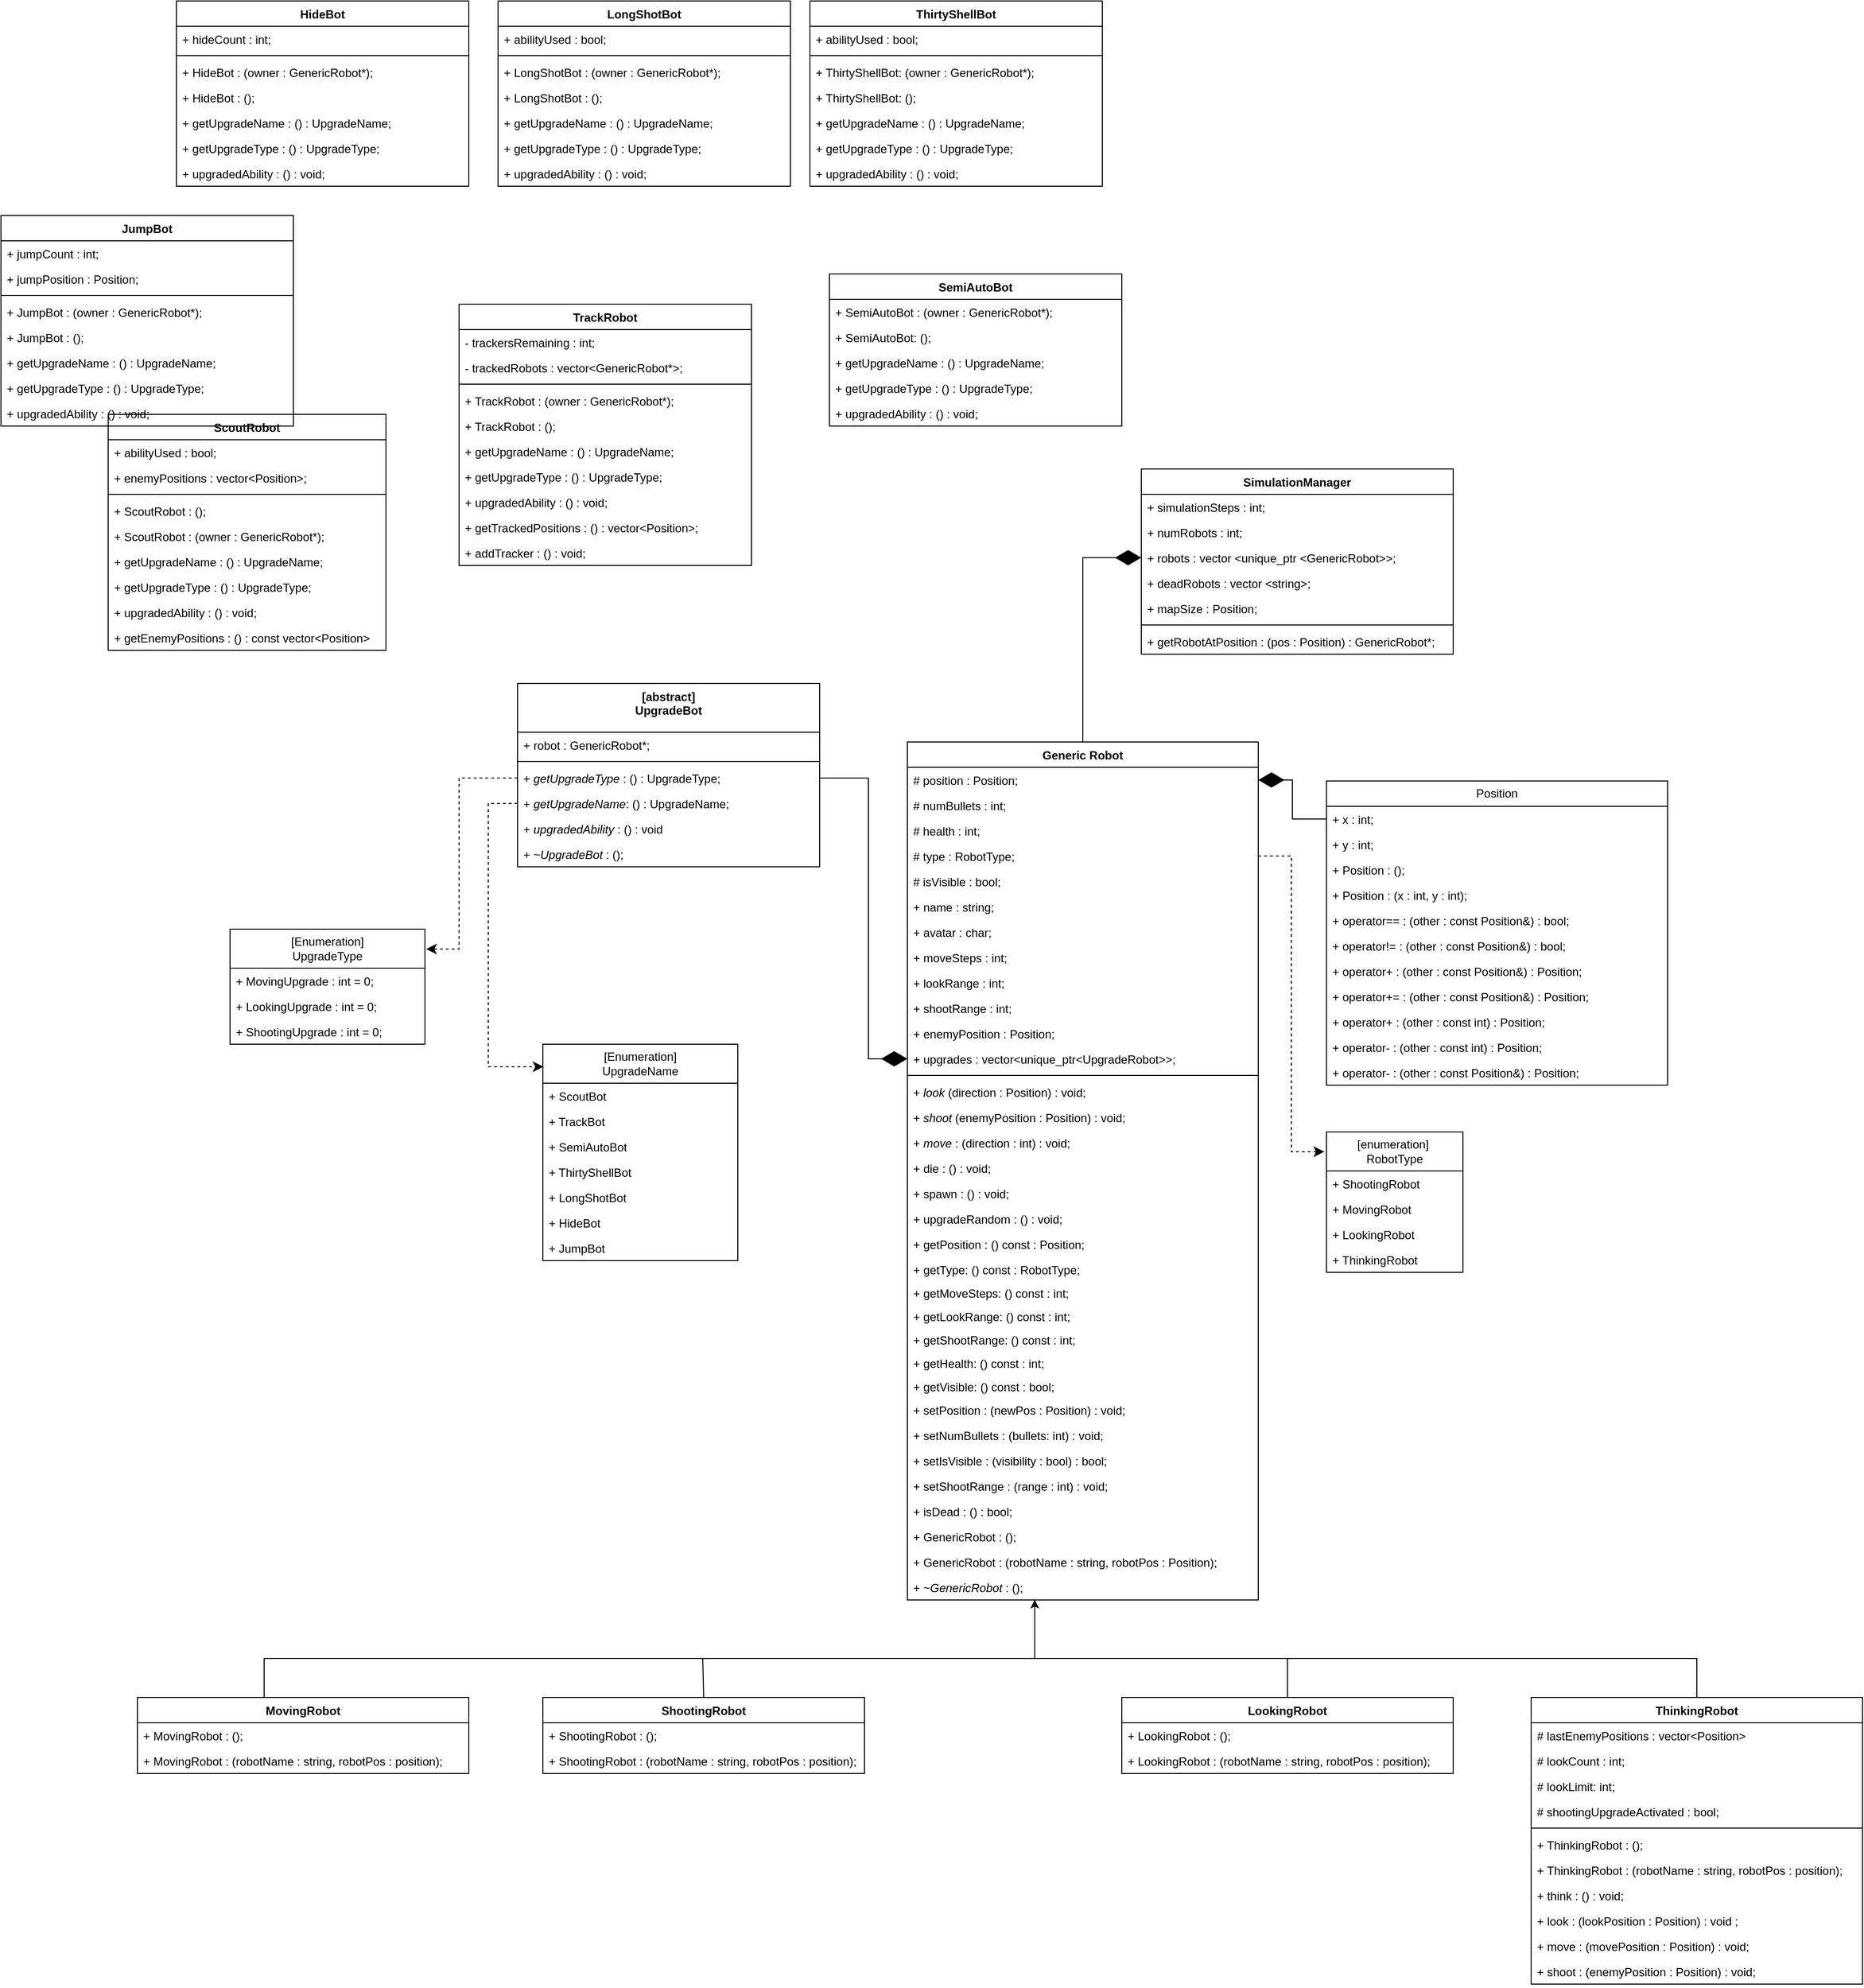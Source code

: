 <mxfile version="27.1.1">
  <diagram name="Page-1" id="opCcGq341DNbt-FzEkQ6">
    <mxGraphModel dx="1609" dy="1607" grid="1" gridSize="10" guides="1" tooltips="1" connect="1" arrows="1" fold="1" page="1" pageScale="1" pageWidth="850" pageHeight="1100" math="0" shadow="0">
      <root>
        <mxCell id="0" />
        <mxCell id="1" parent="0" />
        <mxCell id="jo4CeBIh-6-iTtw7Tc6J-8" value="Generic Robot" style="swimlane;fontStyle=1;align=center;verticalAlign=top;childLayout=stackLayout;horizontal=1;startSize=26;horizontalStack=0;resizeParent=1;resizeParentMax=0;resizeLast=0;collapsible=1;marginBottom=0;whiteSpace=wrap;html=1;" parent="1" vertex="1">
          <mxGeometry x="270" y="-270" width="360" height="880" as="geometry" />
        </mxCell>
        <mxCell id="jo4CeBIh-6-iTtw7Tc6J-9" value="# position : Position;" style="text;strokeColor=none;fillColor=none;align=left;verticalAlign=top;spacingLeft=4;spacingRight=4;overflow=hidden;rotatable=0;points=[[0,0.5],[1,0.5]];portConstraint=eastwest;whiteSpace=wrap;html=1;" parent="jo4CeBIh-6-iTtw7Tc6J-8" vertex="1">
          <mxGeometry y="26" width="360" height="26" as="geometry" />
        </mxCell>
        <mxCell id="jo4CeBIh-6-iTtw7Tc6J-19" value="# numBullets : int;" style="text;strokeColor=none;fillColor=none;align=left;verticalAlign=top;spacingLeft=4;spacingRight=4;overflow=hidden;rotatable=0;points=[[0,0.5],[1,0.5]];portConstraint=eastwest;whiteSpace=wrap;html=1;" parent="jo4CeBIh-6-iTtw7Tc6J-8" vertex="1">
          <mxGeometry y="52" width="360" height="26" as="geometry" />
        </mxCell>
        <mxCell id="jo4CeBIh-6-iTtw7Tc6J-15" value="# health : int;" style="text;strokeColor=none;fillColor=none;align=left;verticalAlign=top;spacingLeft=4;spacingRight=4;overflow=hidden;rotatable=0;points=[[0,0.5],[1,0.5]];portConstraint=eastwest;whiteSpace=wrap;html=1;" parent="jo4CeBIh-6-iTtw7Tc6J-8" vertex="1">
          <mxGeometry y="78" width="360" height="26" as="geometry" />
        </mxCell>
        <mxCell id="kiu2ifzTTNZSJJnd6o4B-6" value="# type : RobotType;" style="text;strokeColor=none;fillColor=none;align=left;verticalAlign=top;spacingLeft=4;spacingRight=4;overflow=hidden;rotatable=0;points=[[0,0.5],[1,0.5]];portConstraint=eastwest;whiteSpace=wrap;html=1;" parent="jo4CeBIh-6-iTtw7Tc6J-8" vertex="1">
          <mxGeometry y="104" width="360" height="26" as="geometry" />
        </mxCell>
        <mxCell id="xxYmKq4oyaZUA1vhkRWQ-1" value="# isVisible : bool;" style="text;strokeColor=none;fillColor=none;align=left;verticalAlign=top;spacingLeft=4;spacingRight=4;overflow=hidden;rotatable=0;points=[[0,0.5],[1,0.5]];portConstraint=eastwest;whiteSpace=wrap;html=1;" parent="jo4CeBIh-6-iTtw7Tc6J-8" vertex="1">
          <mxGeometry y="130" width="360" height="26" as="geometry" />
        </mxCell>
        <mxCell id="xxYmKq4oyaZUA1vhkRWQ-4" value="+ name : string;" style="text;strokeColor=none;fillColor=none;align=left;verticalAlign=top;spacingLeft=4;spacingRight=4;overflow=hidden;rotatable=0;points=[[0,0.5],[1,0.5]];portConstraint=eastwest;whiteSpace=wrap;html=1;" parent="jo4CeBIh-6-iTtw7Tc6J-8" vertex="1">
          <mxGeometry y="156" width="360" height="26" as="geometry" />
        </mxCell>
        <mxCell id="xxYmKq4oyaZUA1vhkRWQ-31" value="+ avatar : char;" style="text;strokeColor=none;fillColor=none;align=left;verticalAlign=top;spacingLeft=4;spacingRight=4;overflow=hidden;rotatable=0;points=[[0,0.5],[1,0.5]];portConstraint=eastwest;whiteSpace=wrap;html=1;" parent="jo4CeBIh-6-iTtw7Tc6J-8" vertex="1">
          <mxGeometry y="182" width="360" height="26" as="geometry" />
        </mxCell>
        <mxCell id="kiu2ifzTTNZSJJnd6o4B-5" value="+ moveSteps : int;" style="text;strokeColor=none;fillColor=none;align=left;verticalAlign=top;spacingLeft=4;spacingRight=4;overflow=hidden;rotatable=0;points=[[0,0.5],[1,0.5]];portConstraint=eastwest;whiteSpace=wrap;html=1;" parent="jo4CeBIh-6-iTtw7Tc6J-8" vertex="1">
          <mxGeometry y="208" width="360" height="26" as="geometry" />
        </mxCell>
        <mxCell id="xxYmKq4oyaZUA1vhkRWQ-2" value="+ lookRange : int;" style="text;strokeColor=none;fillColor=none;align=left;verticalAlign=top;spacingLeft=4;spacingRight=4;overflow=hidden;rotatable=0;points=[[0,0.5],[1,0.5]];portConstraint=eastwest;whiteSpace=wrap;html=1;" parent="jo4CeBIh-6-iTtw7Tc6J-8" vertex="1">
          <mxGeometry y="234" width="360" height="26" as="geometry" />
        </mxCell>
        <mxCell id="xxYmKq4oyaZUA1vhkRWQ-3" value="+ shootRange : int;" style="text;strokeColor=none;fillColor=none;align=left;verticalAlign=top;spacingLeft=4;spacingRight=4;overflow=hidden;rotatable=0;points=[[0,0.5],[1,0.5]];portConstraint=eastwest;whiteSpace=wrap;html=1;" parent="jo4CeBIh-6-iTtw7Tc6J-8" vertex="1">
          <mxGeometry y="260" width="360" height="26" as="geometry" />
        </mxCell>
        <mxCell id="kiu2ifzTTNZSJJnd6o4B-7" value="+ enemyPosition : Position;" style="text;strokeColor=none;fillColor=none;align=left;verticalAlign=top;spacingLeft=4;spacingRight=4;overflow=hidden;rotatable=0;points=[[0,0.5],[1,0.5]];portConstraint=eastwest;whiteSpace=wrap;html=1;" parent="jo4CeBIh-6-iTtw7Tc6J-8" vertex="1">
          <mxGeometry y="286" width="360" height="26" as="geometry" />
        </mxCell>
        <mxCell id="kiu2ifzTTNZSJJnd6o4B-8" value="+ upgrades : vector&amp;lt;unique_ptr&amp;lt;UpgradeRobot&amp;gt;&amp;gt;;" style="text;strokeColor=none;fillColor=none;align=left;verticalAlign=top;spacingLeft=4;spacingRight=4;overflow=hidden;rotatable=0;points=[[0,0.5],[1,0.5]];portConstraint=eastwest;whiteSpace=wrap;html=1;" parent="jo4CeBIh-6-iTtw7Tc6J-8" vertex="1">
          <mxGeometry y="312" width="360" height="26" as="geometry" />
        </mxCell>
        <mxCell id="jo4CeBIh-6-iTtw7Tc6J-10" value="" style="line;strokeWidth=1;fillColor=none;align=left;verticalAlign=middle;spacingTop=-1;spacingLeft=3;spacingRight=3;rotatable=0;labelPosition=right;points=[];portConstraint=eastwest;strokeColor=inherit;" parent="jo4CeBIh-6-iTtw7Tc6J-8" vertex="1">
          <mxGeometry y="338" width="360" height="8" as="geometry" />
        </mxCell>
        <mxCell id="jo4CeBIh-6-iTtw7Tc6J-11" value="+ &lt;i&gt;look &lt;/i&gt;(direction : Position) : &lt;span style=&quot;background-color: transparent; color: light-dark(rgb(0, 0, 0), rgb(255, 255, 255));&quot;&gt;void;&lt;/span&gt;" style="text;strokeColor=none;fillColor=none;align=left;verticalAlign=top;spacingLeft=4;spacingRight=4;overflow=hidden;rotatable=0;points=[[0,0.5],[1,0.5]];portConstraint=eastwest;whiteSpace=wrap;html=1;" parent="jo4CeBIh-6-iTtw7Tc6J-8" vertex="1">
          <mxGeometry y="346" width="360" height="26" as="geometry" />
        </mxCell>
        <mxCell id="jo4CeBIh-6-iTtw7Tc6J-12" value="+ &lt;i&gt;shoot &lt;/i&gt;(enemyPosition : Position) : void;" style="text;strokeColor=none;fillColor=none;align=left;verticalAlign=top;spacingLeft=4;spacingRight=4;overflow=hidden;rotatable=0;points=[[0,0.5],[1,0.5]];portConstraint=eastwest;whiteSpace=wrap;html=1;" parent="jo4CeBIh-6-iTtw7Tc6J-8" vertex="1">
          <mxGeometry y="372" width="360" height="26" as="geometry" />
        </mxCell>
        <mxCell id="TCzFSlDF13JqIAByZluW-29" value="&lt;div&gt;+ &lt;i&gt;move &lt;/i&gt;: (direction : int) : void;&lt;/div&gt;" style="text;strokeColor=none;fillColor=none;align=left;verticalAlign=top;spacingLeft=4;spacingRight=4;overflow=hidden;rotatable=0;points=[[0,0.5,0,0,0],[1,0.5,0,0,0]];portConstraint=eastwest;whiteSpace=wrap;html=1;" parent="jo4CeBIh-6-iTtw7Tc6J-8" vertex="1">
          <mxGeometry y="398" width="360" height="26" as="geometry" />
        </mxCell>
        <mxCell id="xxYmKq4oyaZUA1vhkRWQ-32" value="&lt;div&gt;+ die : () : void;&lt;/div&gt;" style="text;strokeColor=none;fillColor=none;align=left;verticalAlign=top;spacingLeft=4;spacingRight=4;overflow=hidden;rotatable=0;points=[[0,0.5,0,0,0],[1,0.5,0,0,0]];portConstraint=eastwest;whiteSpace=wrap;html=1;" parent="jo4CeBIh-6-iTtw7Tc6J-8" vertex="1">
          <mxGeometry y="424" width="360" height="26" as="geometry" />
        </mxCell>
        <mxCell id="xxYmKq4oyaZUA1vhkRWQ-33" value="&lt;div&gt;+ spawn : () : void;&lt;/div&gt;" style="text;strokeColor=none;fillColor=none;align=left;verticalAlign=top;spacingLeft=4;spacingRight=4;overflow=hidden;rotatable=0;points=[[0,0.5,0,0,0],[1,0.5,0,0,0]];portConstraint=eastwest;whiteSpace=wrap;html=1;" parent="jo4CeBIh-6-iTtw7Tc6J-8" vertex="1">
          <mxGeometry y="450" width="360" height="26" as="geometry" />
        </mxCell>
        <mxCell id="xxYmKq4oyaZUA1vhkRWQ-34" value="&lt;div&gt;+ upgradeRandom : () : void;&lt;/div&gt;" style="text;strokeColor=none;fillColor=none;align=left;verticalAlign=top;spacingLeft=4;spacingRight=4;overflow=hidden;rotatable=0;points=[[0,0.5,0,0,0],[1,0.5,0,0,0]];portConstraint=eastwest;whiteSpace=wrap;html=1;" parent="jo4CeBIh-6-iTtw7Tc6J-8" vertex="1">
          <mxGeometry y="476" width="360" height="26" as="geometry" />
        </mxCell>
        <mxCell id="TCzFSlDF13JqIAByZluW-28" value="+ getPosition : () const : Position;&lt;div&gt;&lt;br&gt;&lt;/div&gt;" style="text;strokeColor=none;fillColor=none;align=left;verticalAlign=top;spacingLeft=4;spacingRight=4;overflow=hidden;rotatable=0;points=[[0,0.5],[1,0.5]];portConstraint=eastwest;whiteSpace=wrap;html=1;" parent="jo4CeBIh-6-iTtw7Tc6J-8" vertex="1">
          <mxGeometry y="502" width="360" height="26" as="geometry" />
        </mxCell>
        <mxCell id="xxYmKq4oyaZUA1vhkRWQ-35" value="+ getType: () const : RobotType;&lt;div&gt;&lt;br&gt;&lt;/div&gt;" style="text;strokeColor=none;fillColor=none;align=left;verticalAlign=top;spacingLeft=4;spacingRight=4;overflow=hidden;rotatable=0;points=[[0,0.5],[1,0.5]];portConstraint=eastwest;whiteSpace=wrap;html=1;" parent="jo4CeBIh-6-iTtw7Tc6J-8" vertex="1">
          <mxGeometry y="528" width="360" height="24" as="geometry" />
        </mxCell>
        <mxCell id="xxYmKq4oyaZUA1vhkRWQ-36" value="+ getMoveSteps: () const : int;&lt;div&gt;&lt;br&gt;&lt;/div&gt;" style="text;strokeColor=none;fillColor=none;align=left;verticalAlign=top;spacingLeft=4;spacingRight=4;overflow=hidden;rotatable=0;points=[[0,0.5],[1,0.5]];portConstraint=eastwest;whiteSpace=wrap;html=1;" parent="jo4CeBIh-6-iTtw7Tc6J-8" vertex="1">
          <mxGeometry y="552" width="360" height="24" as="geometry" />
        </mxCell>
        <mxCell id="xxYmKq4oyaZUA1vhkRWQ-37" value="+ getLookRange: () const : int;&lt;div&gt;&lt;br&gt;&lt;/div&gt;" style="text;strokeColor=none;fillColor=none;align=left;verticalAlign=top;spacingLeft=4;spacingRight=4;overflow=hidden;rotatable=0;points=[[0,0.5],[1,0.5]];portConstraint=eastwest;whiteSpace=wrap;html=1;" parent="jo4CeBIh-6-iTtw7Tc6J-8" vertex="1">
          <mxGeometry y="576" width="360" height="24" as="geometry" />
        </mxCell>
        <mxCell id="xxYmKq4oyaZUA1vhkRWQ-38" value="+ getShootRange: () const : int;&lt;div&gt;&lt;br&gt;&lt;/div&gt;" style="text;strokeColor=none;fillColor=none;align=left;verticalAlign=top;spacingLeft=4;spacingRight=4;overflow=hidden;rotatable=0;points=[[0,0.5],[1,0.5]];portConstraint=eastwest;whiteSpace=wrap;html=1;" parent="jo4CeBIh-6-iTtw7Tc6J-8" vertex="1">
          <mxGeometry y="600" width="360" height="24" as="geometry" />
        </mxCell>
        <mxCell id="xxYmKq4oyaZUA1vhkRWQ-39" value="+ getHealth: () const : int;&lt;div&gt;&lt;br&gt;&lt;/div&gt;" style="text;strokeColor=none;fillColor=none;align=left;verticalAlign=top;spacingLeft=4;spacingRight=4;overflow=hidden;rotatable=0;points=[[0,0.5],[1,0.5]];portConstraint=eastwest;whiteSpace=wrap;html=1;" parent="jo4CeBIh-6-iTtw7Tc6J-8" vertex="1">
          <mxGeometry y="624" width="360" height="24" as="geometry" />
        </mxCell>
        <mxCell id="xxYmKq4oyaZUA1vhkRWQ-40" value="+ getVisible: () const : bool;&lt;div&gt;&lt;br&gt;&lt;/div&gt;" style="text;strokeColor=none;fillColor=none;align=left;verticalAlign=top;spacingLeft=4;spacingRight=4;overflow=hidden;rotatable=0;points=[[0,0.5],[1,0.5]];portConstraint=eastwest;whiteSpace=wrap;html=1;" parent="jo4CeBIh-6-iTtw7Tc6J-8" vertex="1">
          <mxGeometry y="648" width="360" height="24" as="geometry" />
        </mxCell>
        <mxCell id="YIjotV5RAUvXDinl-UVa-25" value="+ setPosition : (newPos : Position) : void;&lt;div&gt;&lt;br&gt;&lt;/div&gt;" style="text;strokeColor=none;fillColor=none;align=left;verticalAlign=top;spacingLeft=4;spacingRight=4;overflow=hidden;rotatable=0;points=[[0,0.5],[1,0.5]];portConstraint=eastwest;whiteSpace=wrap;html=1;" parent="jo4CeBIh-6-iTtw7Tc6J-8" vertex="1">
          <mxGeometry y="672" width="360" height="26" as="geometry" />
        </mxCell>
        <mxCell id="xxYmKq4oyaZUA1vhkRWQ-41" value="+ setNumBullets : (bullets: int) : void;&lt;div&gt;&lt;br&gt;&lt;/div&gt;" style="text;strokeColor=none;fillColor=none;align=left;verticalAlign=top;spacingLeft=4;spacingRight=4;overflow=hidden;rotatable=0;points=[[0,0.5],[1,0.5]];portConstraint=eastwest;whiteSpace=wrap;html=1;" parent="jo4CeBIh-6-iTtw7Tc6J-8" vertex="1">
          <mxGeometry y="698" width="360" height="26" as="geometry" />
        </mxCell>
        <mxCell id="xxYmKq4oyaZUA1vhkRWQ-42" value="+ setIsVisible : (visibility : bool) : bool;" style="text;strokeColor=none;fillColor=none;align=left;verticalAlign=top;spacingLeft=4;spacingRight=4;overflow=hidden;rotatable=0;points=[[0,0.5],[1,0.5]];portConstraint=eastwest;whiteSpace=wrap;html=1;" parent="jo4CeBIh-6-iTtw7Tc6J-8" vertex="1">
          <mxGeometry y="724" width="360" height="26" as="geometry" />
        </mxCell>
        <mxCell id="xxYmKq4oyaZUA1vhkRWQ-74" value="+ setShootRange : (range : int) : void;" style="text;strokeColor=none;fillColor=none;align=left;verticalAlign=top;spacingLeft=4;spacingRight=4;overflow=hidden;rotatable=0;points=[[0,0.5],[1,0.5]];portConstraint=eastwest;whiteSpace=wrap;html=1;" parent="jo4CeBIh-6-iTtw7Tc6J-8" vertex="1">
          <mxGeometry y="750" width="360" height="26" as="geometry" />
        </mxCell>
        <mxCell id="kiu2ifzTTNZSJJnd6o4B-4" value="+ isDead : () : bool;" style="text;strokeColor=none;fillColor=none;align=left;verticalAlign=top;spacingLeft=4;spacingRight=4;overflow=hidden;rotatable=0;points=[[0,0.5],[1,0.5]];portConstraint=eastwest;whiteSpace=wrap;html=1;" parent="jo4CeBIh-6-iTtw7Tc6J-8" vertex="1">
          <mxGeometry y="776" width="360" height="26" as="geometry" />
        </mxCell>
        <mxCell id="xxYmKq4oyaZUA1vhkRWQ-75" value="+ GenericRobot : ();" style="text;strokeColor=none;fillColor=none;align=left;verticalAlign=top;spacingLeft=4;spacingRight=4;overflow=hidden;rotatable=0;points=[[0,0.5],[1,0.5]];portConstraint=eastwest;whiteSpace=wrap;html=1;" parent="jo4CeBIh-6-iTtw7Tc6J-8" vertex="1">
          <mxGeometry y="802" width="360" height="26" as="geometry" />
        </mxCell>
        <mxCell id="xxYmKq4oyaZUA1vhkRWQ-76" value="+ GenericRobot : (robotName : string, robotPos : Position);" style="text;strokeColor=none;fillColor=none;align=left;verticalAlign=top;spacingLeft=4;spacingRight=4;overflow=hidden;rotatable=0;points=[[0,0.5],[1,0.5]];portConstraint=eastwest;whiteSpace=wrap;html=1;" parent="jo4CeBIh-6-iTtw7Tc6J-8" vertex="1">
          <mxGeometry y="828" width="360" height="26" as="geometry" />
        </mxCell>
        <mxCell id="xxYmKq4oyaZUA1vhkRWQ-77" value="+ ~&lt;i&gt;GenericRobot&lt;/i&gt; : ();" style="text;strokeColor=none;fillColor=none;align=left;verticalAlign=top;spacingLeft=4;spacingRight=4;overflow=hidden;rotatable=0;points=[[0,0.5],[1,0.5]];portConstraint=eastwest;whiteSpace=wrap;html=1;" parent="jo4CeBIh-6-iTtw7Tc6J-8" vertex="1">
          <mxGeometry y="854" width="360" height="26" as="geometry" />
        </mxCell>
        <mxCell id="TCzFSlDF13JqIAByZluW-1" value="Position" style="swimlane;fontStyle=0;childLayout=stackLayout;horizontal=1;startSize=26;fillColor=none;horizontalStack=0;resizeParent=1;resizeParentMax=0;resizeLast=0;collapsible=1;marginBottom=0;whiteSpace=wrap;html=1;" parent="1" vertex="1">
          <mxGeometry x="700" y="-230" width="350" height="312" as="geometry" />
        </mxCell>
        <mxCell id="TCzFSlDF13JqIAByZluW-2" value="+ x : int;" style="text;strokeColor=none;fillColor=none;align=left;verticalAlign=top;spacingLeft=4;spacingRight=4;overflow=hidden;rotatable=0;points=[[0,0.5],[1,0.5]];portConstraint=eastwest;whiteSpace=wrap;html=1;" parent="TCzFSlDF13JqIAByZluW-1" vertex="1">
          <mxGeometry y="26" width="350" height="26" as="geometry" />
        </mxCell>
        <mxCell id="TCzFSlDF13JqIAByZluW-3" value="+ y : int;" style="text;strokeColor=none;fillColor=none;align=left;verticalAlign=top;spacingLeft=4;spacingRight=4;overflow=hidden;rotatable=0;points=[[0,0.5],[1,0.5]];portConstraint=eastwest;whiteSpace=wrap;html=1;" parent="TCzFSlDF13JqIAByZluW-1" vertex="1">
          <mxGeometry y="52" width="350" height="26" as="geometry" />
        </mxCell>
        <mxCell id="xxYmKq4oyaZUA1vhkRWQ-15" value="+ Position : ();&lt;div&gt;&lt;br&gt;&lt;/div&gt;" style="text;strokeColor=none;fillColor=none;align=left;verticalAlign=top;spacingLeft=4;spacingRight=4;overflow=hidden;rotatable=0;points=[[0,0.5],[1,0.5]];portConstraint=eastwest;whiteSpace=wrap;html=1;" parent="TCzFSlDF13JqIAByZluW-1" vertex="1">
          <mxGeometry y="78" width="350" height="26" as="geometry" />
        </mxCell>
        <mxCell id="xxYmKq4oyaZUA1vhkRWQ-16" value="+ Position : (x : int, y : int);&lt;div&gt;&lt;br&gt;&lt;/div&gt;" style="text;strokeColor=none;fillColor=none;align=left;verticalAlign=top;spacingLeft=4;spacingRight=4;overflow=hidden;rotatable=0;points=[[0,0.5],[1,0.5]];portConstraint=eastwest;whiteSpace=wrap;html=1;" parent="TCzFSlDF13JqIAByZluW-1" vertex="1">
          <mxGeometry y="104" width="350" height="26" as="geometry" />
        </mxCell>
        <mxCell id="xxYmKq4oyaZUA1vhkRWQ-18" value="&lt;div&gt;+ operator== : (other : const Position&amp;amp;) : bool;&lt;/div&gt;" style="text;strokeColor=none;fillColor=none;align=left;verticalAlign=top;spacingLeft=4;spacingRight=4;overflow=hidden;rotatable=0;points=[[0,0.5],[1,0.5]];portConstraint=eastwest;whiteSpace=wrap;html=1;" parent="TCzFSlDF13JqIAByZluW-1" vertex="1">
          <mxGeometry y="130" width="350" height="26" as="geometry" />
        </mxCell>
        <mxCell id="xxYmKq4oyaZUA1vhkRWQ-25" value="&lt;div&gt;+ operator!= : (other : const Position&amp;amp;) : bool;&lt;/div&gt;" style="text;strokeColor=none;fillColor=none;align=left;verticalAlign=top;spacingLeft=4;spacingRight=4;overflow=hidden;rotatable=0;points=[[0,0.5],[1,0.5]];portConstraint=eastwest;whiteSpace=wrap;html=1;" parent="TCzFSlDF13JqIAByZluW-1" vertex="1">
          <mxGeometry y="156" width="350" height="26" as="geometry" />
        </mxCell>
        <mxCell id="xxYmKq4oyaZUA1vhkRWQ-26" value="&lt;div&gt;+ operator+ : (other : const Position&amp;amp;) : Position;&lt;/div&gt;" style="text;strokeColor=none;fillColor=none;align=left;verticalAlign=top;spacingLeft=4;spacingRight=4;overflow=hidden;rotatable=0;points=[[0,0.5],[1,0.5]];portConstraint=eastwest;whiteSpace=wrap;html=1;" parent="TCzFSlDF13JqIAByZluW-1" vertex="1">
          <mxGeometry y="182" width="350" height="26" as="geometry" />
        </mxCell>
        <mxCell id="xxYmKq4oyaZUA1vhkRWQ-30" value="&lt;div&gt;+ operator+= : (other : const Position&amp;amp;) : Position;&lt;/div&gt;" style="text;strokeColor=none;fillColor=none;align=left;verticalAlign=top;spacingLeft=4;spacingRight=4;overflow=hidden;rotatable=0;points=[[0,0.5],[1,0.5]];portConstraint=eastwest;whiteSpace=wrap;html=1;" parent="TCzFSlDF13JqIAByZluW-1" vertex="1">
          <mxGeometry y="208" width="350" height="26" as="geometry" />
        </mxCell>
        <mxCell id="xxYmKq4oyaZUA1vhkRWQ-27" value="&lt;div&gt;+ operator+ : (other : const int) : Position;&lt;/div&gt;" style="text;strokeColor=none;fillColor=none;align=left;verticalAlign=top;spacingLeft=4;spacingRight=4;overflow=hidden;rotatable=0;points=[[0,0.5],[1,0.5]];portConstraint=eastwest;whiteSpace=wrap;html=1;" parent="TCzFSlDF13JqIAByZluW-1" vertex="1">
          <mxGeometry y="234" width="350" height="26" as="geometry" />
        </mxCell>
        <mxCell id="xxYmKq4oyaZUA1vhkRWQ-29" value="&lt;div&gt;+ operator- : (other : const int) : Position;&lt;/div&gt;" style="text;strokeColor=none;fillColor=none;align=left;verticalAlign=top;spacingLeft=4;spacingRight=4;overflow=hidden;rotatable=0;points=[[0,0.5],[1,0.5]];portConstraint=eastwest;whiteSpace=wrap;html=1;" parent="TCzFSlDF13JqIAByZluW-1" vertex="1">
          <mxGeometry y="260" width="350" height="26" as="geometry" />
        </mxCell>
        <mxCell id="xxYmKq4oyaZUA1vhkRWQ-28" value="+ operator- : (other : const Position&amp;amp;) : Position;" style="text;strokeColor=none;fillColor=none;align=left;verticalAlign=top;spacingLeft=4;spacingRight=4;overflow=hidden;rotatable=0;points=[[0,0.5],[1,0.5]];portConstraint=eastwest;whiteSpace=wrap;html=1;" parent="TCzFSlDF13JqIAByZluW-1" vertex="1">
          <mxGeometry y="286" width="350" height="26" as="geometry" />
        </mxCell>
        <mxCell id="TCzFSlDF13JqIAByZluW-12" style="edgeStyle=orthogonalEdgeStyle;rounded=0;orthogonalLoop=1;jettySize=auto;html=1;entryX=0.363;entryY=0.989;entryDx=0;entryDy=0;entryPerimeter=0;" parent="1" source="TCzFSlDF13JqIAByZluW-7" target="xxYmKq4oyaZUA1vhkRWQ-77" edge="1">
          <mxGeometry relative="1" as="geometry">
            <mxPoint x="400" y="600" as="targetPoint" />
            <Array as="points">
              <mxPoint x="-390" y="670" />
              <mxPoint x="401" y="670" />
            </Array>
          </mxGeometry>
        </mxCell>
        <mxCell id="TCzFSlDF13JqIAByZluW-7" value="MovingRobot" style="swimlane;fontStyle=1;align=center;verticalAlign=top;childLayout=stackLayout;horizontal=1;startSize=26;horizontalStack=0;resizeParent=1;resizeParentMax=0;resizeLast=0;collapsible=1;marginBottom=0;whiteSpace=wrap;html=1;" parent="1" vertex="1">
          <mxGeometry x="-520" y="710" width="340" height="78" as="geometry" />
        </mxCell>
        <mxCell id="TCzFSlDF13JqIAByZluW-10" value="+ MovingRobot : ();" style="text;strokeColor=none;fillColor=none;align=left;verticalAlign=top;spacingLeft=4;spacingRight=4;overflow=hidden;rotatable=0;points=[[0,0.5],[1,0.5]];portConstraint=eastwest;whiteSpace=wrap;html=1;" parent="TCzFSlDF13JqIAByZluW-7" vertex="1">
          <mxGeometry y="26" width="340" height="26" as="geometry" />
        </mxCell>
        <mxCell id="xxYmKq4oyaZUA1vhkRWQ-78" value="+ MovingRobot : (robotName : string, robotPos : position);" style="text;strokeColor=none;fillColor=none;align=left;verticalAlign=top;spacingLeft=4;spacingRight=4;overflow=hidden;rotatable=0;points=[[0,0.5],[1,0.5]];portConstraint=eastwest;whiteSpace=wrap;html=1;" parent="TCzFSlDF13JqIAByZluW-7" vertex="1">
          <mxGeometry y="52" width="340" height="26" as="geometry" />
        </mxCell>
        <mxCell id="TCzFSlDF13JqIAByZluW-13" value="ShootingRobot" style="swimlane;fontStyle=1;align=center;verticalAlign=top;childLayout=stackLayout;horizontal=1;startSize=26;horizontalStack=0;resizeParent=1;resizeParentMax=0;resizeLast=0;collapsible=1;marginBottom=0;whiteSpace=wrap;html=1;" parent="1" vertex="1">
          <mxGeometry x="-104" y="710" width="330" height="78" as="geometry" />
        </mxCell>
        <mxCell id="TCzFSlDF13JqIAByZluW-16" value="+ ShootingRobot : ();" style="text;strokeColor=none;fillColor=none;align=left;verticalAlign=top;spacingLeft=4;spacingRight=4;overflow=hidden;rotatable=0;points=[[0,0.5],[1,0.5]];portConstraint=eastwest;whiteSpace=wrap;html=1;" parent="TCzFSlDF13JqIAByZluW-13" vertex="1">
          <mxGeometry y="26" width="330" height="26" as="geometry" />
        </mxCell>
        <mxCell id="xxYmKq4oyaZUA1vhkRWQ-79" value="+ ShootingRobot : (robotName : string, robotPos : position);" style="text;strokeColor=none;fillColor=none;align=left;verticalAlign=top;spacingLeft=4;spacingRight=4;overflow=hidden;rotatable=0;points=[[0,0.5],[1,0.5]];portConstraint=eastwest;whiteSpace=wrap;html=1;" parent="TCzFSlDF13JqIAByZluW-13" vertex="1">
          <mxGeometry y="52" width="330" height="26" as="geometry" />
        </mxCell>
        <mxCell id="TCzFSlDF13JqIAByZluW-17" value="LookingRobot" style="swimlane;fontStyle=1;align=center;verticalAlign=top;childLayout=stackLayout;horizontal=1;startSize=26;horizontalStack=0;resizeParent=1;resizeParentMax=0;resizeLast=0;collapsible=1;marginBottom=0;whiteSpace=wrap;html=1;" parent="1" vertex="1">
          <mxGeometry x="490" y="710" width="340" height="78" as="geometry" />
        </mxCell>
        <mxCell id="TCzFSlDF13JqIAByZluW-20" value="+ LookingRobot : ();" style="text;strokeColor=none;fillColor=none;align=left;verticalAlign=top;spacingLeft=4;spacingRight=4;overflow=hidden;rotatable=0;points=[[0,0.5],[1,0.5]];portConstraint=eastwest;whiteSpace=wrap;html=1;" parent="TCzFSlDF13JqIAByZluW-17" vertex="1">
          <mxGeometry y="26" width="340" height="26" as="geometry" />
        </mxCell>
        <mxCell id="xxYmKq4oyaZUA1vhkRWQ-81" value="+ LookingRobot : (robotName : string, robotPos : position);" style="text;strokeColor=none;fillColor=none;align=left;verticalAlign=top;spacingLeft=4;spacingRight=4;overflow=hidden;rotatable=0;points=[[0,0.5],[1,0.5]];portConstraint=eastwest;whiteSpace=wrap;html=1;" parent="TCzFSlDF13JqIAByZluW-17" vertex="1">
          <mxGeometry y="52" width="340" height="26" as="geometry" />
        </mxCell>
        <mxCell id="TCzFSlDF13JqIAByZluW-21" value="" style="endArrow=none;html=1;rounded=0;exitX=0.5;exitY=0;exitDx=0;exitDy=0;" parent="1" source="TCzFSlDF13JqIAByZluW-13" edge="1">
          <mxGeometry width="50" height="50" relative="1" as="geometry">
            <mxPoint x="200" y="750" as="sourcePoint" />
            <mxPoint x="60" y="670" as="targetPoint" />
          </mxGeometry>
        </mxCell>
        <mxCell id="TCzFSlDF13JqIAByZluW-22" value="ThinkingRobot" style="swimlane;fontStyle=1;align=center;verticalAlign=top;childLayout=stackLayout;horizontal=1;startSize=26;horizontalStack=0;resizeParent=1;resizeParentMax=0;resizeLast=0;collapsible=1;marginBottom=0;whiteSpace=wrap;html=1;" parent="1" vertex="1">
          <mxGeometry x="910" y="710" width="340" height="294" as="geometry" />
        </mxCell>
        <mxCell id="TCzFSlDF13JqIAByZluW-23" value="# lastEnemyPositions : vector&amp;lt;Position&amp;gt;" style="text;strokeColor=none;fillColor=none;align=left;verticalAlign=top;spacingLeft=4;spacingRight=4;overflow=hidden;rotatable=0;points=[[0,0.5],[1,0.5]];portConstraint=eastwest;whiteSpace=wrap;html=1;" parent="TCzFSlDF13JqIAByZluW-22" vertex="1">
          <mxGeometry y="26" width="340" height="26" as="geometry" />
        </mxCell>
        <mxCell id="xxYmKq4oyaZUA1vhkRWQ-82" value="# lookCount : int;" style="text;strokeColor=none;fillColor=none;align=left;verticalAlign=top;spacingLeft=4;spacingRight=4;overflow=hidden;rotatable=0;points=[[0,0.5],[1,0.5]];portConstraint=eastwest;whiteSpace=wrap;html=1;" parent="TCzFSlDF13JqIAByZluW-22" vertex="1">
          <mxGeometry y="52" width="340" height="26" as="geometry" />
        </mxCell>
        <mxCell id="xxYmKq4oyaZUA1vhkRWQ-83" value="# lookLimit: int;" style="text;strokeColor=none;fillColor=none;align=left;verticalAlign=top;spacingLeft=4;spacingRight=4;overflow=hidden;rotatable=0;points=[[0,0.5],[1,0.5]];portConstraint=eastwest;whiteSpace=wrap;html=1;" parent="TCzFSlDF13JqIAByZluW-22" vertex="1">
          <mxGeometry y="78" width="340" height="26" as="geometry" />
        </mxCell>
        <mxCell id="xxYmKq4oyaZUA1vhkRWQ-84" value="# shootingUpgradeActivated : bool;" style="text;strokeColor=none;fillColor=none;align=left;verticalAlign=top;spacingLeft=4;spacingRight=4;overflow=hidden;rotatable=0;points=[[0,0.5],[1,0.5]];portConstraint=eastwest;whiteSpace=wrap;html=1;" parent="TCzFSlDF13JqIAByZluW-22" vertex="1">
          <mxGeometry y="104" width="340" height="26" as="geometry" />
        </mxCell>
        <mxCell id="TCzFSlDF13JqIAByZluW-24" value="" style="line;strokeWidth=1;fillColor=none;align=left;verticalAlign=middle;spacingTop=-1;spacingLeft=3;spacingRight=3;rotatable=0;labelPosition=right;points=[];portConstraint=eastwest;strokeColor=inherit;" parent="TCzFSlDF13JqIAByZluW-22" vertex="1">
          <mxGeometry y="130" width="340" height="8" as="geometry" />
        </mxCell>
        <mxCell id="TCzFSlDF13JqIAByZluW-25" value="+ ThinkingRobot : ();" style="text;strokeColor=none;fillColor=none;align=left;verticalAlign=top;spacingLeft=4;spacingRight=4;overflow=hidden;rotatable=0;points=[[0,0.5],[1,0.5]];portConstraint=eastwest;whiteSpace=wrap;html=1;" parent="TCzFSlDF13JqIAByZluW-22" vertex="1">
          <mxGeometry y="138" width="340" height="26" as="geometry" />
        </mxCell>
        <mxCell id="xxYmKq4oyaZUA1vhkRWQ-85" value="+ ThinkingRobot : (robotName : string, robotPos : position);" style="text;strokeColor=none;fillColor=none;align=left;verticalAlign=top;spacingLeft=4;spacingRight=4;overflow=hidden;rotatable=0;points=[[0,0.5],[1,0.5]];portConstraint=eastwest;whiteSpace=wrap;html=1;" parent="TCzFSlDF13JqIAByZluW-22" vertex="1">
          <mxGeometry y="164" width="340" height="26" as="geometry" />
        </mxCell>
        <mxCell id="xxYmKq4oyaZUA1vhkRWQ-86" value="+ think : () : void;" style="text;strokeColor=none;fillColor=none;align=left;verticalAlign=top;spacingLeft=4;spacingRight=4;overflow=hidden;rotatable=0;points=[[0,0.5],[1,0.5]];portConstraint=eastwest;whiteSpace=wrap;html=1;" parent="TCzFSlDF13JqIAByZluW-22" vertex="1">
          <mxGeometry y="190" width="340" height="26" as="geometry" />
        </mxCell>
        <mxCell id="xxYmKq4oyaZUA1vhkRWQ-87" value="+ look : (lookPosition : Position) : void ;" style="text;strokeColor=none;fillColor=none;align=left;verticalAlign=top;spacingLeft=4;spacingRight=4;overflow=hidden;rotatable=0;points=[[0,0.5],[1,0.5]];portConstraint=eastwest;whiteSpace=wrap;html=1;" parent="TCzFSlDF13JqIAByZluW-22" vertex="1">
          <mxGeometry y="216" width="340" height="26" as="geometry" />
        </mxCell>
        <mxCell id="xxYmKq4oyaZUA1vhkRWQ-88" value="+ move : (movePosition : Position) : void;" style="text;strokeColor=none;fillColor=none;align=left;verticalAlign=top;spacingLeft=4;spacingRight=4;overflow=hidden;rotatable=0;points=[[0,0.5],[1,0.5]];portConstraint=eastwest;whiteSpace=wrap;html=1;" parent="TCzFSlDF13JqIAByZluW-22" vertex="1">
          <mxGeometry y="242" width="340" height="26" as="geometry" />
        </mxCell>
        <mxCell id="xxYmKq4oyaZUA1vhkRWQ-89" value="+ shoot : (enemyPosition : Position) : void;" style="text;strokeColor=none;fillColor=none;align=left;verticalAlign=top;spacingLeft=4;spacingRight=4;overflow=hidden;rotatable=0;points=[[0,0.5],[1,0.5]];portConstraint=eastwest;whiteSpace=wrap;html=1;" parent="TCzFSlDF13JqIAByZluW-22" vertex="1">
          <mxGeometry y="268" width="340" height="26" as="geometry" />
        </mxCell>
        <mxCell id="TCzFSlDF13JqIAByZluW-26" value="" style="endArrow=none;html=1;rounded=0;exitX=0.5;exitY=0;exitDx=0;exitDy=0;edgeStyle=orthogonalEdgeStyle;" parent="1" source="TCzFSlDF13JqIAByZluW-22" edge="1">
          <mxGeometry width="50" height="50" relative="1" as="geometry">
            <mxPoint x="820" y="670" as="sourcePoint" />
            <mxPoint x="400" y="670" as="targetPoint" />
            <Array as="points">
              <mxPoint x="1080" y="670" />
            </Array>
          </mxGeometry>
        </mxCell>
        <mxCell id="TCzFSlDF13JqIAByZluW-27" value="" style="endArrow=none;html=1;rounded=0;exitX=0.5;exitY=0;exitDx=0;exitDy=0;" parent="1" source="TCzFSlDF13JqIAByZluW-17" edge="1">
          <mxGeometry width="50" height="50" relative="1" as="geometry">
            <mxPoint x="540" y="650" as="sourcePoint" />
            <mxPoint x="660" y="670" as="targetPoint" />
          </mxGeometry>
        </mxCell>
        <mxCell id="YIjotV5RAUvXDinl-UVa-17" value="SimulationManager" style="swimlane;fontStyle=1;align=center;verticalAlign=top;childLayout=stackLayout;horizontal=1;startSize=26;horizontalStack=0;resizeParent=1;resizeParentMax=0;resizeLast=0;collapsible=1;marginBottom=0;whiteSpace=wrap;html=1;" parent="1" vertex="1">
          <mxGeometry x="510" y="-550" width="320" height="190" as="geometry" />
        </mxCell>
        <mxCell id="YIjotV5RAUvXDinl-UVa-18" value="+ simulationSteps : int;" style="text;strokeColor=none;fillColor=none;align=left;verticalAlign=top;spacingLeft=4;spacingRight=4;overflow=hidden;rotatable=0;points=[[0,0.5],[1,0.5]];portConstraint=eastwest;whiteSpace=wrap;html=1;" parent="YIjotV5RAUvXDinl-UVa-17" vertex="1">
          <mxGeometry y="26" width="320" height="26" as="geometry" />
        </mxCell>
        <mxCell id="xxYmKq4oyaZUA1vhkRWQ-114" value="+ numRobots : int;" style="text;strokeColor=none;fillColor=none;align=left;verticalAlign=top;spacingLeft=4;spacingRight=4;overflow=hidden;rotatable=0;points=[[0,0.5],[1,0.5]];portConstraint=eastwest;whiteSpace=wrap;html=1;" parent="YIjotV5RAUvXDinl-UVa-17" vertex="1">
          <mxGeometry y="52" width="320" height="26" as="geometry" />
        </mxCell>
        <mxCell id="xxYmKq4oyaZUA1vhkRWQ-115" value="+ robots : vector &amp;lt;unique_ptr &amp;lt;GenericRobot&amp;gt;&amp;gt;;" style="text;strokeColor=none;fillColor=none;align=left;verticalAlign=top;spacingLeft=4;spacingRight=4;overflow=hidden;rotatable=0;points=[[0,0.5],[1,0.5]];portConstraint=eastwest;whiteSpace=wrap;html=1;" parent="YIjotV5RAUvXDinl-UVa-17" vertex="1">
          <mxGeometry y="78" width="320" height="26" as="geometry" />
        </mxCell>
        <mxCell id="xxYmKq4oyaZUA1vhkRWQ-116" value="+ deadRobots : vector &amp;lt;string&amp;gt;;" style="text;strokeColor=none;fillColor=none;align=left;verticalAlign=top;spacingLeft=4;spacingRight=4;overflow=hidden;rotatable=0;points=[[0,0.5],[1,0.5]];portConstraint=eastwest;whiteSpace=wrap;html=1;" parent="YIjotV5RAUvXDinl-UVa-17" vertex="1">
          <mxGeometry y="104" width="320" height="26" as="geometry" />
        </mxCell>
        <mxCell id="xxYmKq4oyaZUA1vhkRWQ-117" value="+ mapSize : Position;" style="text;strokeColor=none;fillColor=none;align=left;verticalAlign=top;spacingLeft=4;spacingRight=4;overflow=hidden;rotatable=0;points=[[0,0.5],[1,0.5]];portConstraint=eastwest;whiteSpace=wrap;html=1;" parent="YIjotV5RAUvXDinl-UVa-17" vertex="1">
          <mxGeometry y="130" width="320" height="26" as="geometry" />
        </mxCell>
        <mxCell id="YIjotV5RAUvXDinl-UVa-19" value="" style="line;strokeWidth=1;fillColor=none;align=left;verticalAlign=middle;spacingTop=-1;spacingLeft=3;spacingRight=3;rotatable=0;labelPosition=right;points=[];portConstraint=eastwest;strokeColor=inherit;" parent="YIjotV5RAUvXDinl-UVa-17" vertex="1">
          <mxGeometry y="156" width="320" height="8" as="geometry" />
        </mxCell>
        <mxCell id="YIjotV5RAUvXDinl-UVa-20" value="+ getRobotAtPosition : (pos : Position) : GenericRobot*;" style="text;strokeColor=none;fillColor=none;align=left;verticalAlign=top;spacingLeft=4;spacingRight=4;overflow=hidden;rotatable=0;points=[[0,0.5],[1,0.5]];portConstraint=eastwest;whiteSpace=wrap;html=1;" parent="YIjotV5RAUvXDinl-UVa-17" vertex="1">
          <mxGeometry y="164" width="320" height="26" as="geometry" />
        </mxCell>
        <mxCell id="YIjotV5RAUvXDinl-UVa-21" value="&lt;div&gt;[abstract]&lt;/div&gt;UpgradeBot" style="swimlane;fontStyle=1;align=center;verticalAlign=top;childLayout=stackLayout;horizontal=1;startSize=50;horizontalStack=0;resizeParent=1;resizeParentMax=0;resizeLast=0;collapsible=1;marginBottom=0;whiteSpace=wrap;html=1;" parent="1" vertex="1">
          <mxGeometry x="-130" y="-330" width="310" height="188" as="geometry" />
        </mxCell>
        <mxCell id="YIjotV5RAUvXDinl-UVa-22" value="+ robot : GenericRobot*;" style="text;strokeColor=none;fillColor=none;align=left;verticalAlign=top;spacingLeft=4;spacingRight=4;overflow=hidden;rotatable=0;points=[[0,0.5],[1,0.5]];portConstraint=eastwest;whiteSpace=wrap;html=1;" parent="YIjotV5RAUvXDinl-UVa-21" vertex="1">
          <mxGeometry y="50" width="310" height="26" as="geometry" />
        </mxCell>
        <mxCell id="YIjotV5RAUvXDinl-UVa-23" value="" style="line;strokeWidth=1;fillColor=none;align=left;verticalAlign=middle;spacingTop=-1;spacingLeft=3;spacingRight=3;rotatable=0;labelPosition=right;points=[];portConstraint=eastwest;strokeColor=inherit;" parent="YIjotV5RAUvXDinl-UVa-21" vertex="1">
          <mxGeometry y="76" width="310" height="8" as="geometry" />
        </mxCell>
        <mxCell id="YIjotV5RAUvXDinl-UVa-24" value="+ &lt;i&gt;getUpgradeType &lt;/i&gt;: () : UpgradeType;" style="text;strokeColor=none;fillColor=none;align=left;verticalAlign=top;spacingLeft=4;spacingRight=4;overflow=hidden;rotatable=0;points=[[0,0.5],[1,0.5]];portConstraint=eastwest;whiteSpace=wrap;html=1;" parent="YIjotV5RAUvXDinl-UVa-21" vertex="1">
          <mxGeometry y="84" width="310" height="26" as="geometry" />
        </mxCell>
        <mxCell id="xxYmKq4oyaZUA1vhkRWQ-90" value="+ &lt;i&gt;getUpgradeName&lt;/i&gt;: () : UpgradeName;" style="text;strokeColor=none;fillColor=none;align=left;verticalAlign=top;spacingLeft=4;spacingRight=4;overflow=hidden;rotatable=0;points=[[0,0.5],[1,0.5]];portConstraint=eastwest;whiteSpace=wrap;html=1;" parent="YIjotV5RAUvXDinl-UVa-21" vertex="1">
          <mxGeometry y="110" width="310" height="26" as="geometry" />
        </mxCell>
        <mxCell id="xxYmKq4oyaZUA1vhkRWQ-95" value="+ &lt;i&gt;upgradedAbility &lt;/i&gt;: () : void" style="text;strokeColor=none;fillColor=none;align=left;verticalAlign=top;spacingLeft=4;spacingRight=4;overflow=hidden;rotatable=0;points=[[0,0.5],[1,0.5]];portConstraint=eastwest;whiteSpace=wrap;html=1;" parent="YIjotV5RAUvXDinl-UVa-21" vertex="1">
          <mxGeometry y="136" width="310" height="26" as="geometry" />
        </mxCell>
        <mxCell id="kiu2ifzTTNZSJJnd6o4B-2" value="+ ~&lt;i&gt;UpgradeBot&lt;/i&gt;&amp;nbsp;: ();" style="text;strokeColor=none;fillColor=none;align=left;verticalAlign=top;spacingLeft=4;spacingRight=4;overflow=hidden;rotatable=0;points=[[0,0.5],[1,0.5]];portConstraint=eastwest;whiteSpace=wrap;html=1;" parent="YIjotV5RAUvXDinl-UVa-21" vertex="1">
          <mxGeometry y="162" width="310" height="26" as="geometry" />
        </mxCell>
        <mxCell id="kiu2ifzTTNZSJJnd6o4B-3" value="" style="endArrow=diamondThin;endFill=1;endSize=24;html=1;rounded=0;entryX=0;entryY=0.5;entryDx=0;entryDy=0;exitX=1;exitY=0.5;exitDx=0;exitDy=0;edgeStyle=elbowEdgeStyle;" parent="1" source="YIjotV5RAUvXDinl-UVa-24" target="kiu2ifzTTNZSJJnd6o4B-8" edge="1">
          <mxGeometry width="160" relative="1" as="geometry">
            <mxPoint x="303" y="310" as="sourcePoint" />
            <mxPoint x="200" y="310" as="targetPoint" />
            <Array as="points">
              <mxPoint x="230" y="50" />
            </Array>
          </mxGeometry>
        </mxCell>
        <mxCell id="xxYmKq4oyaZUA1vhkRWQ-9" value="[enumeration]&amp;nbsp;&lt;div&gt;RobotType&lt;/div&gt;" style="swimlane;fontStyle=0;childLayout=stackLayout;horizontal=1;startSize=40;fillColor=none;horizontalStack=0;resizeParent=1;resizeParentMax=0;resizeLast=0;collapsible=1;marginBottom=0;whiteSpace=wrap;html=1;" parent="1" vertex="1">
          <mxGeometry x="700" y="130" width="140" height="144" as="geometry" />
        </mxCell>
        <mxCell id="xxYmKq4oyaZUA1vhkRWQ-10" value="+ ShootingRobot" style="text;strokeColor=none;fillColor=none;align=left;verticalAlign=top;spacingLeft=4;spacingRight=4;overflow=hidden;rotatable=0;points=[[0,0.5],[1,0.5]];portConstraint=eastwest;whiteSpace=wrap;html=1;" parent="xxYmKq4oyaZUA1vhkRWQ-9" vertex="1">
          <mxGeometry y="40" width="140" height="26" as="geometry" />
        </mxCell>
        <mxCell id="xxYmKq4oyaZUA1vhkRWQ-11" value="+ MovingRobot" style="text;strokeColor=none;fillColor=none;align=left;verticalAlign=top;spacingLeft=4;spacingRight=4;overflow=hidden;rotatable=0;points=[[0,0.5],[1,0.5]];portConstraint=eastwest;whiteSpace=wrap;html=1;" parent="xxYmKq4oyaZUA1vhkRWQ-9" vertex="1">
          <mxGeometry y="66" width="140" height="26" as="geometry" />
        </mxCell>
        <mxCell id="xxYmKq4oyaZUA1vhkRWQ-12" value="+ LookingRobot" style="text;strokeColor=none;fillColor=none;align=left;verticalAlign=top;spacingLeft=4;spacingRight=4;overflow=hidden;rotatable=0;points=[[0,0.5],[1,0.5]];portConstraint=eastwest;whiteSpace=wrap;html=1;" parent="xxYmKq4oyaZUA1vhkRWQ-9" vertex="1">
          <mxGeometry y="92" width="140" height="26" as="geometry" />
        </mxCell>
        <mxCell id="xxYmKq4oyaZUA1vhkRWQ-13" value="+ ThinkingRobot" style="text;strokeColor=none;fillColor=none;align=left;verticalAlign=top;spacingLeft=4;spacingRight=4;overflow=hidden;rotatable=0;points=[[0,0.5],[1,0.5]];portConstraint=eastwest;whiteSpace=wrap;html=1;" parent="xxYmKq4oyaZUA1vhkRWQ-9" vertex="1">
          <mxGeometry y="118" width="140" height="26" as="geometry" />
        </mxCell>
        <mxCell id="xxYmKq4oyaZUA1vhkRWQ-17" value="" style="endArrow=diamondThin;endFill=1;endSize=24;html=1;rounded=0;entryX=1;entryY=0.5;entryDx=0;entryDy=0;exitX=0;exitY=0.5;exitDx=0;exitDy=0;edgeStyle=elbowEdgeStyle;" parent="1" source="TCzFSlDF13JqIAByZluW-2" target="jo4CeBIh-6-iTtw7Tc6J-9" edge="1">
          <mxGeometry width="160" relative="1" as="geometry">
            <mxPoint x="650" y="-41" as="sourcePoint" />
            <mxPoint x="547" y="113" as="targetPoint" />
          </mxGeometry>
        </mxCell>
        <mxCell id="xxYmKq4oyaZUA1vhkRWQ-91" value="[Enumeration]&lt;div&gt;UpgradeType&lt;/div&gt;" style="swimlane;fontStyle=0;childLayout=stackLayout;horizontal=1;startSize=40;fillColor=none;horizontalStack=0;resizeParent=1;resizeParentMax=0;resizeLast=0;collapsible=1;marginBottom=0;whiteSpace=wrap;html=1;" parent="1" vertex="1">
          <mxGeometry x="-425" y="-78" width="200" height="118" as="geometry" />
        </mxCell>
        <mxCell id="xxYmKq4oyaZUA1vhkRWQ-92" value="+ MovingUpgrade : int = 0;" style="text;strokeColor=none;fillColor=none;align=left;verticalAlign=top;spacingLeft=4;spacingRight=4;overflow=hidden;rotatable=0;points=[[0,0.5],[1,0.5]];portConstraint=eastwest;whiteSpace=wrap;html=1;" parent="xxYmKq4oyaZUA1vhkRWQ-91" vertex="1">
          <mxGeometry y="40" width="200" height="26" as="geometry" />
        </mxCell>
        <mxCell id="xxYmKq4oyaZUA1vhkRWQ-93" value="+ LookingUpgrade : int = 0;" style="text;strokeColor=none;fillColor=none;align=left;verticalAlign=top;spacingLeft=4;spacingRight=4;overflow=hidden;rotatable=0;points=[[0,0.5],[1,0.5]];portConstraint=eastwest;whiteSpace=wrap;html=1;" parent="xxYmKq4oyaZUA1vhkRWQ-91" vertex="1">
          <mxGeometry y="66" width="200" height="26" as="geometry" />
        </mxCell>
        <mxCell id="xxYmKq4oyaZUA1vhkRWQ-94" value="+ ShootingUpgrade : int = 0;" style="text;strokeColor=none;fillColor=none;align=left;verticalAlign=top;spacingLeft=4;spacingRight=4;overflow=hidden;rotatable=0;points=[[0,0.5],[1,0.5]];portConstraint=eastwest;whiteSpace=wrap;html=1;" parent="xxYmKq4oyaZUA1vhkRWQ-91" vertex="1">
          <mxGeometry y="92" width="200" height="26" as="geometry" />
        </mxCell>
        <mxCell id="xxYmKq4oyaZUA1vhkRWQ-97" style="edgeStyle=elbowEdgeStyle;rounded=0;orthogonalLoop=1;jettySize=auto;html=1;entryX=1.006;entryY=0.173;entryDx=0;entryDy=0;entryPerimeter=0;fontSize=12;startSize=8;endSize=8;exitX=0;exitY=0.5;exitDx=0;exitDy=0;dashed=1;" parent="1" source="YIjotV5RAUvXDinl-UVa-24" target="xxYmKq4oyaZUA1vhkRWQ-91" edge="1">
          <mxGeometry relative="1" as="geometry">
            <mxPoint x="-120" y="17.76" as="sourcePoint" />
            <mxPoint x="-377.8" y="-59.77" as="targetPoint" />
            <Array as="points">
              <mxPoint x="-190" y="-140" />
            </Array>
          </mxGeometry>
        </mxCell>
        <mxCell id="xxYmKq4oyaZUA1vhkRWQ-98" value="[Enumeration]&lt;div&gt;UpgradeName&lt;/div&gt;" style="swimlane;fontStyle=0;childLayout=stackLayout;horizontal=1;startSize=40;fillColor=none;horizontalStack=0;resizeParent=1;resizeParentMax=0;resizeLast=0;collapsible=1;marginBottom=0;whiteSpace=wrap;html=1;" parent="1" vertex="1">
          <mxGeometry x="-104" y="40" width="200" height="222" as="geometry" />
        </mxCell>
        <mxCell id="xxYmKq4oyaZUA1vhkRWQ-99" value="+ ScoutBot" style="text;strokeColor=none;fillColor=none;align=left;verticalAlign=top;spacingLeft=4;spacingRight=4;overflow=hidden;rotatable=0;points=[[0,0.5],[1,0.5]];portConstraint=eastwest;whiteSpace=wrap;html=1;" parent="xxYmKq4oyaZUA1vhkRWQ-98" vertex="1">
          <mxGeometry y="40" width="200" height="26" as="geometry" />
        </mxCell>
        <mxCell id="xxYmKq4oyaZUA1vhkRWQ-100" value="+ TrackBot" style="text;strokeColor=none;fillColor=none;align=left;verticalAlign=top;spacingLeft=4;spacingRight=4;overflow=hidden;rotatable=0;points=[[0,0.5],[1,0.5]];portConstraint=eastwest;whiteSpace=wrap;html=1;" parent="xxYmKq4oyaZUA1vhkRWQ-98" vertex="1">
          <mxGeometry y="66" width="200" height="26" as="geometry" />
        </mxCell>
        <mxCell id="xxYmKq4oyaZUA1vhkRWQ-101" value="+ SemiAutoBot" style="text;strokeColor=none;fillColor=none;align=left;verticalAlign=top;spacingLeft=4;spacingRight=4;overflow=hidden;rotatable=0;points=[[0,0.5],[1,0.5]];portConstraint=eastwest;whiteSpace=wrap;html=1;" parent="xxYmKq4oyaZUA1vhkRWQ-98" vertex="1">
          <mxGeometry y="92" width="200" height="26" as="geometry" />
        </mxCell>
        <mxCell id="xxYmKq4oyaZUA1vhkRWQ-102" value="+ ThirtyShellBot" style="text;strokeColor=none;fillColor=none;align=left;verticalAlign=top;spacingLeft=4;spacingRight=4;overflow=hidden;rotatable=0;points=[[0,0.5],[1,0.5]];portConstraint=eastwest;whiteSpace=wrap;html=1;" parent="xxYmKq4oyaZUA1vhkRWQ-98" vertex="1">
          <mxGeometry y="118" width="200" height="26" as="geometry" />
        </mxCell>
        <mxCell id="xxYmKq4oyaZUA1vhkRWQ-103" value="+ LongShotBot" style="text;strokeColor=none;fillColor=none;align=left;verticalAlign=top;spacingLeft=4;spacingRight=4;overflow=hidden;rotatable=0;points=[[0,0.5],[1,0.5]];portConstraint=eastwest;whiteSpace=wrap;html=1;" parent="xxYmKq4oyaZUA1vhkRWQ-98" vertex="1">
          <mxGeometry y="144" width="200" height="26" as="geometry" />
        </mxCell>
        <mxCell id="xxYmKq4oyaZUA1vhkRWQ-104" value="+ HideBot" style="text;strokeColor=none;fillColor=none;align=left;verticalAlign=top;spacingLeft=4;spacingRight=4;overflow=hidden;rotatable=0;points=[[0,0.5],[1,0.5]];portConstraint=eastwest;whiteSpace=wrap;html=1;" parent="xxYmKq4oyaZUA1vhkRWQ-98" vertex="1">
          <mxGeometry y="170" width="200" height="26" as="geometry" />
        </mxCell>
        <mxCell id="xxYmKq4oyaZUA1vhkRWQ-105" value="+ JumpBot" style="text;strokeColor=none;fillColor=none;align=left;verticalAlign=top;spacingLeft=4;spacingRight=4;overflow=hidden;rotatable=0;points=[[0,0.5],[1,0.5]];portConstraint=eastwest;whiteSpace=wrap;html=1;" parent="xxYmKq4oyaZUA1vhkRWQ-98" vertex="1">
          <mxGeometry y="196" width="200" height="26" as="geometry" />
        </mxCell>
        <mxCell id="xxYmKq4oyaZUA1vhkRWQ-106" style="edgeStyle=elbowEdgeStyle;rounded=0;orthogonalLoop=1;jettySize=auto;html=1;entryX=0.003;entryY=0.104;entryDx=0;entryDy=0;fontSize=12;startSize=8;endSize=8;exitX=0;exitY=0.5;exitDx=0;exitDy=0;entryPerimeter=0;dashed=1;" parent="1" source="xxYmKq4oyaZUA1vhkRWQ-90" target="xxYmKq4oyaZUA1vhkRWQ-98" edge="1">
          <mxGeometry relative="1" as="geometry">
            <Array as="points">
              <mxPoint x="-160" y="-60" />
            </Array>
          </mxGeometry>
        </mxCell>
        <mxCell id="xxYmKq4oyaZUA1vhkRWQ-109" style="edgeStyle=elbowEdgeStyle;rounded=0;orthogonalLoop=1;jettySize=auto;html=1;entryX=-0.016;entryY=0.141;entryDx=0;entryDy=0;entryPerimeter=0;fontSize=12;startSize=8;endSize=8;exitX=1;exitY=0.5;exitDx=0;exitDy=0;dashed=1;" parent="1" source="kiu2ifzTTNZSJJnd6o4B-6" target="xxYmKq4oyaZUA1vhkRWQ-9" edge="1">
          <mxGeometry relative="1" as="geometry" />
        </mxCell>
        <mxCell id="xxYmKq4oyaZUA1vhkRWQ-110" value="ScoutRobot" style="swimlane;fontStyle=1;align=center;verticalAlign=top;childLayout=stackLayout;horizontal=1;startSize=26;horizontalStack=0;resizeParent=1;resizeParentMax=0;resizeLast=0;collapsible=1;marginBottom=0;whiteSpace=wrap;html=1;" parent="1" vertex="1">
          <mxGeometry x="-550" y="-606" width="285" height="242" as="geometry" />
        </mxCell>
        <mxCell id="xxYmKq4oyaZUA1vhkRWQ-111" value="+ abilityUsed : bool;" style="text;strokeColor=none;fillColor=none;align=left;verticalAlign=top;spacingLeft=4;spacingRight=4;overflow=hidden;rotatable=0;points=[[0,0.5],[1,0.5]];portConstraint=eastwest;whiteSpace=wrap;html=1;" parent="xxYmKq4oyaZUA1vhkRWQ-110" vertex="1">
          <mxGeometry y="26" width="285" height="26" as="geometry" />
        </mxCell>
        <mxCell id="xxYmKq4oyaZUA1vhkRWQ-119" value="+ enemyPositions : vector&amp;lt;Position&amp;gt;;" style="text;strokeColor=none;fillColor=none;align=left;verticalAlign=top;spacingLeft=4;spacingRight=4;overflow=hidden;rotatable=0;points=[[0,0.5],[1,0.5]];portConstraint=eastwest;whiteSpace=wrap;html=1;" parent="xxYmKq4oyaZUA1vhkRWQ-110" vertex="1">
          <mxGeometry y="52" width="285" height="26" as="geometry" />
        </mxCell>
        <mxCell id="xxYmKq4oyaZUA1vhkRWQ-112" value="" style="line;strokeWidth=1;fillColor=none;align=left;verticalAlign=middle;spacingTop=-1;spacingLeft=3;spacingRight=3;rotatable=0;labelPosition=right;points=[];portConstraint=eastwest;strokeColor=inherit;" parent="xxYmKq4oyaZUA1vhkRWQ-110" vertex="1">
          <mxGeometry y="78" width="285" height="8" as="geometry" />
        </mxCell>
        <mxCell id="xxYmKq4oyaZUA1vhkRWQ-113" value="+ ScoutRobot : ();" style="text;strokeColor=none;fillColor=none;align=left;verticalAlign=top;spacingLeft=4;spacingRight=4;overflow=hidden;rotatable=0;points=[[0,0.5],[1,0.5]];portConstraint=eastwest;whiteSpace=wrap;html=1;" parent="xxYmKq4oyaZUA1vhkRWQ-110" vertex="1">
          <mxGeometry y="86" width="285" height="26" as="geometry" />
        </mxCell>
        <mxCell id="xxYmKq4oyaZUA1vhkRWQ-120" value="+ ScoutRobot : (owner : GenericRobot*);" style="text;strokeColor=none;fillColor=none;align=left;verticalAlign=top;spacingLeft=4;spacingRight=4;overflow=hidden;rotatable=0;points=[[0,0.5],[1,0.5]];portConstraint=eastwest;whiteSpace=wrap;html=1;" parent="xxYmKq4oyaZUA1vhkRWQ-110" vertex="1">
          <mxGeometry y="112" width="285" height="26" as="geometry" />
        </mxCell>
        <mxCell id="xxYmKq4oyaZUA1vhkRWQ-121" value="+ getUpgradeName : () : UpgradeName;" style="text;strokeColor=none;fillColor=none;align=left;verticalAlign=top;spacingLeft=4;spacingRight=4;overflow=hidden;rotatable=0;points=[[0,0.5],[1,0.5]];portConstraint=eastwest;whiteSpace=wrap;html=1;" parent="xxYmKq4oyaZUA1vhkRWQ-110" vertex="1">
          <mxGeometry y="138" width="285" height="26" as="geometry" />
        </mxCell>
        <mxCell id="xxYmKq4oyaZUA1vhkRWQ-122" value="+ getUpgradeType : () : UpgradeType;" style="text;strokeColor=none;fillColor=none;align=left;verticalAlign=top;spacingLeft=4;spacingRight=4;overflow=hidden;rotatable=0;points=[[0,0.5],[1,0.5]];portConstraint=eastwest;whiteSpace=wrap;html=1;" parent="xxYmKq4oyaZUA1vhkRWQ-110" vertex="1">
          <mxGeometry y="164" width="285" height="26" as="geometry" />
        </mxCell>
        <mxCell id="xxYmKq4oyaZUA1vhkRWQ-123" value="+ upgradedAbility : () : void;" style="text;strokeColor=none;fillColor=none;align=left;verticalAlign=top;spacingLeft=4;spacingRight=4;overflow=hidden;rotatable=0;points=[[0,0.5],[1,0.5]];portConstraint=eastwest;whiteSpace=wrap;html=1;" parent="xxYmKq4oyaZUA1vhkRWQ-110" vertex="1">
          <mxGeometry y="190" width="285" height="26" as="geometry" />
        </mxCell>
        <mxCell id="xxYmKq4oyaZUA1vhkRWQ-125" value="+ getEnemyPositions : () : const vector&amp;lt;Position&amp;gt;" style="text;strokeColor=none;fillColor=none;align=left;verticalAlign=top;spacingLeft=4;spacingRight=4;overflow=hidden;rotatable=0;points=[[0,0.5],[1,0.5]];portConstraint=eastwest;whiteSpace=wrap;html=1;" parent="xxYmKq4oyaZUA1vhkRWQ-110" vertex="1">
          <mxGeometry y="216" width="285" height="26" as="geometry" />
        </mxCell>
        <mxCell id="xxYmKq4oyaZUA1vhkRWQ-118" value="" style="endArrow=diamondThin;endFill=1;endSize=24;html=1;rounded=0;entryX=0;entryY=0.5;entryDx=0;entryDy=0;exitX=0.5;exitY=0;exitDx=0;exitDy=0;edgeStyle=elbowEdgeStyle;" parent="1" source="jo4CeBIh-6-iTtw7Tc6J-8" target="xxYmKq4oyaZUA1vhkRWQ-115" edge="1">
          <mxGeometry width="160" relative="1" as="geometry">
            <mxPoint x="400" y="-405" as="sourcePoint" />
            <mxPoint x="330" y="-445" as="targetPoint" />
            <Array as="points">
              <mxPoint x="450" y="-350" />
            </Array>
          </mxGeometry>
        </mxCell>
        <mxCell id="xxYmKq4oyaZUA1vhkRWQ-126" value="TrackRobot" style="swimlane;fontStyle=1;align=center;verticalAlign=top;childLayout=stackLayout;horizontal=1;startSize=26;horizontalStack=0;resizeParent=1;resizeParentMax=0;resizeLast=0;collapsible=1;marginBottom=0;whiteSpace=wrap;html=1;" parent="1" vertex="1">
          <mxGeometry x="-190" y="-719" width="300" height="268" as="geometry" />
        </mxCell>
        <mxCell id="xxYmKq4oyaZUA1vhkRWQ-127" value="- trackersRemaining : int;" style="text;strokeColor=none;fillColor=none;align=left;verticalAlign=top;spacingLeft=4;spacingRight=4;overflow=hidden;rotatable=0;points=[[0,0.5],[1,0.5]];portConstraint=eastwest;whiteSpace=wrap;html=1;" parent="xxYmKq4oyaZUA1vhkRWQ-126" vertex="1">
          <mxGeometry y="26" width="300" height="26" as="geometry" />
        </mxCell>
        <mxCell id="xxYmKq4oyaZUA1vhkRWQ-130" value="- trackedRobots : vector&amp;lt;GenericRobot*&amp;gt;;" style="text;strokeColor=none;fillColor=none;align=left;verticalAlign=top;spacingLeft=4;spacingRight=4;overflow=hidden;rotatable=0;points=[[0,0.5],[1,0.5]];portConstraint=eastwest;whiteSpace=wrap;html=1;" parent="xxYmKq4oyaZUA1vhkRWQ-126" vertex="1">
          <mxGeometry y="52" width="300" height="26" as="geometry" />
        </mxCell>
        <mxCell id="xxYmKq4oyaZUA1vhkRWQ-128" value="" style="line;strokeWidth=1;fillColor=none;align=left;verticalAlign=middle;spacingTop=-1;spacingLeft=3;spacingRight=3;rotatable=0;labelPosition=right;points=[];portConstraint=eastwest;strokeColor=inherit;" parent="xxYmKq4oyaZUA1vhkRWQ-126" vertex="1">
          <mxGeometry y="78" width="300" height="8" as="geometry" />
        </mxCell>
        <mxCell id="xxYmKq4oyaZUA1vhkRWQ-129" value="+ TrackRobot : (owner : GenericRobot*);" style="text;strokeColor=none;fillColor=none;align=left;verticalAlign=top;spacingLeft=4;spacingRight=4;overflow=hidden;rotatable=0;points=[[0,0.5],[1,0.5]];portConstraint=eastwest;whiteSpace=wrap;html=1;" parent="xxYmKq4oyaZUA1vhkRWQ-126" vertex="1">
          <mxGeometry y="86" width="300" height="26" as="geometry" />
        </mxCell>
        <mxCell id="xxYmKq4oyaZUA1vhkRWQ-131" value="+ TrackRobot : ();" style="text;strokeColor=none;fillColor=none;align=left;verticalAlign=top;spacingLeft=4;spacingRight=4;overflow=hidden;rotatable=0;points=[[0,0.5],[1,0.5]];portConstraint=eastwest;whiteSpace=wrap;html=1;" parent="xxYmKq4oyaZUA1vhkRWQ-126" vertex="1">
          <mxGeometry y="112" width="300" height="26" as="geometry" />
        </mxCell>
        <mxCell id="xxYmKq4oyaZUA1vhkRWQ-133" value="+ getUpgradeName : () : UpgradeName;" style="text;strokeColor=none;fillColor=none;align=left;verticalAlign=top;spacingLeft=4;spacingRight=4;overflow=hidden;rotatable=0;points=[[0,0.5],[1,0.5]];portConstraint=eastwest;whiteSpace=wrap;html=1;" parent="xxYmKq4oyaZUA1vhkRWQ-126" vertex="1">
          <mxGeometry y="138" width="300" height="26" as="geometry" />
        </mxCell>
        <mxCell id="xxYmKq4oyaZUA1vhkRWQ-139" value="+ getUpgradeType : () : UpgradeType;" style="text;strokeColor=none;fillColor=none;align=left;verticalAlign=top;spacingLeft=4;spacingRight=4;overflow=hidden;rotatable=0;points=[[0,0.5],[1,0.5]];portConstraint=eastwest;whiteSpace=wrap;html=1;" parent="xxYmKq4oyaZUA1vhkRWQ-126" vertex="1">
          <mxGeometry y="164" width="300" height="26" as="geometry" />
        </mxCell>
        <mxCell id="xxYmKq4oyaZUA1vhkRWQ-138" value="+ upgradedAbility : () : void;" style="text;strokeColor=none;fillColor=none;align=left;verticalAlign=top;spacingLeft=4;spacingRight=4;overflow=hidden;rotatable=0;points=[[0,0.5],[1,0.5]];portConstraint=eastwest;whiteSpace=wrap;html=1;" parent="xxYmKq4oyaZUA1vhkRWQ-126" vertex="1">
          <mxGeometry y="190" width="300" height="26" as="geometry" />
        </mxCell>
        <mxCell id="y8BJcHwLi6o2J1UV-Sws-1" value="+ getTrackedPositions : () : vector&amp;lt;Position&amp;gt;;" style="text;strokeColor=none;fillColor=none;align=left;verticalAlign=top;spacingLeft=4;spacingRight=4;overflow=hidden;rotatable=0;points=[[0,0.5],[1,0.5]];portConstraint=eastwest;whiteSpace=wrap;html=1;" vertex="1" parent="xxYmKq4oyaZUA1vhkRWQ-126">
          <mxGeometry y="216" width="300" height="26" as="geometry" />
        </mxCell>
        <mxCell id="y8BJcHwLi6o2J1UV-Sws-2" value="+ addTracker : () : void;" style="text;strokeColor=none;fillColor=none;align=left;verticalAlign=top;spacingLeft=4;spacingRight=4;overflow=hidden;rotatable=0;points=[[0,0.5],[1,0.5]];portConstraint=eastwest;whiteSpace=wrap;html=1;" vertex="1" parent="xxYmKq4oyaZUA1vhkRWQ-126">
          <mxGeometry y="242" width="300" height="26" as="geometry" />
        </mxCell>
        <mxCell id="y8BJcHwLi6o2J1UV-Sws-3" value="SemiAutoBot" style="swimlane;fontStyle=1;align=center;verticalAlign=top;childLayout=stackLayout;horizontal=1;startSize=26;horizontalStack=0;resizeParent=1;resizeParentMax=0;resizeLast=0;collapsible=1;marginBottom=0;whiteSpace=wrap;html=1;" vertex="1" parent="1">
          <mxGeometry x="190" y="-750" width="300" height="156" as="geometry" />
        </mxCell>
        <mxCell id="y8BJcHwLi6o2J1UV-Sws-7" value="+ SemiAutoBot : (owner : GenericRobot*);" style="text;strokeColor=none;fillColor=none;align=left;verticalAlign=top;spacingLeft=4;spacingRight=4;overflow=hidden;rotatable=0;points=[[0,0.5],[1,0.5]];portConstraint=eastwest;whiteSpace=wrap;html=1;" vertex="1" parent="y8BJcHwLi6o2J1UV-Sws-3">
          <mxGeometry y="26" width="300" height="26" as="geometry" />
        </mxCell>
        <mxCell id="y8BJcHwLi6o2J1UV-Sws-8" value="+ SemiAutoBot: ();" style="text;strokeColor=none;fillColor=none;align=left;verticalAlign=top;spacingLeft=4;spacingRight=4;overflow=hidden;rotatable=0;points=[[0,0.5],[1,0.5]];portConstraint=eastwest;whiteSpace=wrap;html=1;" vertex="1" parent="y8BJcHwLi6o2J1UV-Sws-3">
          <mxGeometry y="52" width="300" height="26" as="geometry" />
        </mxCell>
        <mxCell id="y8BJcHwLi6o2J1UV-Sws-9" value="+ getUpgradeName : () : UpgradeName;" style="text;strokeColor=none;fillColor=none;align=left;verticalAlign=top;spacingLeft=4;spacingRight=4;overflow=hidden;rotatable=0;points=[[0,0.5],[1,0.5]];portConstraint=eastwest;whiteSpace=wrap;html=1;" vertex="1" parent="y8BJcHwLi6o2J1UV-Sws-3">
          <mxGeometry y="78" width="300" height="26" as="geometry" />
        </mxCell>
        <mxCell id="y8BJcHwLi6o2J1UV-Sws-10" value="+ getUpgradeType : () : UpgradeType;" style="text;strokeColor=none;fillColor=none;align=left;verticalAlign=top;spacingLeft=4;spacingRight=4;overflow=hidden;rotatable=0;points=[[0,0.5],[1,0.5]];portConstraint=eastwest;whiteSpace=wrap;html=1;" vertex="1" parent="y8BJcHwLi6o2J1UV-Sws-3">
          <mxGeometry y="104" width="300" height="26" as="geometry" />
        </mxCell>
        <mxCell id="y8BJcHwLi6o2J1UV-Sws-11" value="+ upgradedAbility : () : void;" style="text;strokeColor=none;fillColor=none;align=left;verticalAlign=top;spacingLeft=4;spacingRight=4;overflow=hidden;rotatable=0;points=[[0,0.5],[1,0.5]];portConstraint=eastwest;whiteSpace=wrap;html=1;" vertex="1" parent="y8BJcHwLi6o2J1UV-Sws-3">
          <mxGeometry y="130" width="300" height="26" as="geometry" />
        </mxCell>
        <mxCell id="y8BJcHwLi6o2J1UV-Sws-14" value="ThirtyShellBot" style="swimlane;fontStyle=1;align=center;verticalAlign=top;childLayout=stackLayout;horizontal=1;startSize=26;horizontalStack=0;resizeParent=1;resizeParentMax=0;resizeLast=0;collapsible=1;marginBottom=0;whiteSpace=wrap;html=1;" vertex="1" parent="1">
          <mxGeometry x="170" y="-1030" width="300" height="190" as="geometry" />
        </mxCell>
        <mxCell id="y8BJcHwLi6o2J1UV-Sws-15" value="+ abilityUsed : bool;" style="text;strokeColor=none;fillColor=none;align=left;verticalAlign=top;spacingLeft=4;spacingRight=4;overflow=hidden;rotatable=0;points=[[0,0.5],[1,0.5]];portConstraint=eastwest;whiteSpace=wrap;html=1;" vertex="1" parent="y8BJcHwLi6o2J1UV-Sws-14">
          <mxGeometry y="26" width="300" height="26" as="geometry" />
        </mxCell>
        <mxCell id="y8BJcHwLi6o2J1UV-Sws-17" value="" style="line;strokeWidth=1;fillColor=none;align=left;verticalAlign=middle;spacingTop=-1;spacingLeft=3;spacingRight=3;rotatable=0;labelPosition=right;points=[];portConstraint=eastwest;strokeColor=inherit;" vertex="1" parent="y8BJcHwLi6o2J1UV-Sws-14">
          <mxGeometry y="52" width="300" height="8" as="geometry" />
        </mxCell>
        <mxCell id="y8BJcHwLi6o2J1UV-Sws-18" value="+ ThirtyShellBot: (owner : GenericRobot*);" style="text;strokeColor=none;fillColor=none;align=left;verticalAlign=top;spacingLeft=4;spacingRight=4;overflow=hidden;rotatable=0;points=[[0,0.5],[1,0.5]];portConstraint=eastwest;whiteSpace=wrap;html=1;" vertex="1" parent="y8BJcHwLi6o2J1UV-Sws-14">
          <mxGeometry y="60" width="300" height="26" as="geometry" />
        </mxCell>
        <mxCell id="y8BJcHwLi6o2J1UV-Sws-19" value="+ ThirtyShellBot: ();" style="text;strokeColor=none;fillColor=none;align=left;verticalAlign=top;spacingLeft=4;spacingRight=4;overflow=hidden;rotatable=0;points=[[0,0.5],[1,0.5]];portConstraint=eastwest;whiteSpace=wrap;html=1;" vertex="1" parent="y8BJcHwLi6o2J1UV-Sws-14">
          <mxGeometry y="86" width="300" height="26" as="geometry" />
        </mxCell>
        <mxCell id="y8BJcHwLi6o2J1UV-Sws-20" value="+ getUpgradeName : () : UpgradeName;" style="text;strokeColor=none;fillColor=none;align=left;verticalAlign=top;spacingLeft=4;spacingRight=4;overflow=hidden;rotatable=0;points=[[0,0.5],[1,0.5]];portConstraint=eastwest;whiteSpace=wrap;html=1;" vertex="1" parent="y8BJcHwLi6o2J1UV-Sws-14">
          <mxGeometry y="112" width="300" height="26" as="geometry" />
        </mxCell>
        <mxCell id="y8BJcHwLi6o2J1UV-Sws-21" value="+ getUpgradeType : () : UpgradeType;" style="text;strokeColor=none;fillColor=none;align=left;verticalAlign=top;spacingLeft=4;spacingRight=4;overflow=hidden;rotatable=0;points=[[0,0.5],[1,0.5]];portConstraint=eastwest;whiteSpace=wrap;html=1;" vertex="1" parent="y8BJcHwLi6o2J1UV-Sws-14">
          <mxGeometry y="138" width="300" height="26" as="geometry" />
        </mxCell>
        <mxCell id="y8BJcHwLi6o2J1UV-Sws-22" value="+ upgradedAbility : () : void;" style="text;strokeColor=none;fillColor=none;align=left;verticalAlign=top;spacingLeft=4;spacingRight=4;overflow=hidden;rotatable=0;points=[[0,0.5],[1,0.5]];portConstraint=eastwest;whiteSpace=wrap;html=1;" vertex="1" parent="y8BJcHwLi6o2J1UV-Sws-14">
          <mxGeometry y="164" width="300" height="26" as="geometry" />
        </mxCell>
        <mxCell id="y8BJcHwLi6o2J1UV-Sws-25" value="LongShotBot" style="swimlane;fontStyle=1;align=center;verticalAlign=top;childLayout=stackLayout;horizontal=1;startSize=26;horizontalStack=0;resizeParent=1;resizeParentMax=0;resizeLast=0;collapsible=1;marginBottom=0;whiteSpace=wrap;html=1;" vertex="1" parent="1">
          <mxGeometry x="-150" y="-1030" width="300" height="190" as="geometry" />
        </mxCell>
        <mxCell id="y8BJcHwLi6o2J1UV-Sws-26" value="+ abilityUsed : bool;" style="text;strokeColor=none;fillColor=none;align=left;verticalAlign=top;spacingLeft=4;spacingRight=4;overflow=hidden;rotatable=0;points=[[0,0.5],[1,0.5]];portConstraint=eastwest;whiteSpace=wrap;html=1;" vertex="1" parent="y8BJcHwLi6o2J1UV-Sws-25">
          <mxGeometry y="26" width="300" height="26" as="geometry" />
        </mxCell>
        <mxCell id="y8BJcHwLi6o2J1UV-Sws-27" value="" style="line;strokeWidth=1;fillColor=none;align=left;verticalAlign=middle;spacingTop=-1;spacingLeft=3;spacingRight=3;rotatable=0;labelPosition=right;points=[];portConstraint=eastwest;strokeColor=inherit;" vertex="1" parent="y8BJcHwLi6o2J1UV-Sws-25">
          <mxGeometry y="52" width="300" height="8" as="geometry" />
        </mxCell>
        <mxCell id="y8BJcHwLi6o2J1UV-Sws-28" value="+ LongShotBot : (owner : GenericRobot*);" style="text;strokeColor=none;fillColor=none;align=left;verticalAlign=top;spacingLeft=4;spacingRight=4;overflow=hidden;rotatable=0;points=[[0,0.5],[1,0.5]];portConstraint=eastwest;whiteSpace=wrap;html=1;" vertex="1" parent="y8BJcHwLi6o2J1UV-Sws-25">
          <mxGeometry y="60" width="300" height="26" as="geometry" />
        </mxCell>
        <mxCell id="y8BJcHwLi6o2J1UV-Sws-29" value="+ LongShotBot : ();" style="text;strokeColor=none;fillColor=none;align=left;verticalAlign=top;spacingLeft=4;spacingRight=4;overflow=hidden;rotatable=0;points=[[0,0.5],[1,0.5]];portConstraint=eastwest;whiteSpace=wrap;html=1;" vertex="1" parent="y8BJcHwLi6o2J1UV-Sws-25">
          <mxGeometry y="86" width="300" height="26" as="geometry" />
        </mxCell>
        <mxCell id="y8BJcHwLi6o2J1UV-Sws-30" value="+ getUpgradeName : () : UpgradeName;" style="text;strokeColor=none;fillColor=none;align=left;verticalAlign=top;spacingLeft=4;spacingRight=4;overflow=hidden;rotatable=0;points=[[0,0.5],[1,0.5]];portConstraint=eastwest;whiteSpace=wrap;html=1;" vertex="1" parent="y8BJcHwLi6o2J1UV-Sws-25">
          <mxGeometry y="112" width="300" height="26" as="geometry" />
        </mxCell>
        <mxCell id="y8BJcHwLi6o2J1UV-Sws-31" value="+ getUpgradeType : () : UpgradeType;" style="text;strokeColor=none;fillColor=none;align=left;verticalAlign=top;spacingLeft=4;spacingRight=4;overflow=hidden;rotatable=0;points=[[0,0.5],[1,0.5]];portConstraint=eastwest;whiteSpace=wrap;html=1;" vertex="1" parent="y8BJcHwLi6o2J1UV-Sws-25">
          <mxGeometry y="138" width="300" height="26" as="geometry" />
        </mxCell>
        <mxCell id="y8BJcHwLi6o2J1UV-Sws-32" value="+ upgradedAbility : () : void;" style="text;strokeColor=none;fillColor=none;align=left;verticalAlign=top;spacingLeft=4;spacingRight=4;overflow=hidden;rotatable=0;points=[[0,0.5],[1,0.5]];portConstraint=eastwest;whiteSpace=wrap;html=1;" vertex="1" parent="y8BJcHwLi6o2J1UV-Sws-25">
          <mxGeometry y="164" width="300" height="26" as="geometry" />
        </mxCell>
        <mxCell id="y8BJcHwLi6o2J1UV-Sws-34" value="HideBot" style="swimlane;fontStyle=1;align=center;verticalAlign=top;childLayout=stackLayout;horizontal=1;startSize=26;horizontalStack=0;resizeParent=1;resizeParentMax=0;resizeLast=0;collapsible=1;marginBottom=0;whiteSpace=wrap;html=1;" vertex="1" parent="1">
          <mxGeometry x="-480" y="-1030" width="300" height="190" as="geometry" />
        </mxCell>
        <mxCell id="y8BJcHwLi6o2J1UV-Sws-35" value="+ hideCount : int;" style="text;strokeColor=none;fillColor=none;align=left;verticalAlign=top;spacingLeft=4;spacingRight=4;overflow=hidden;rotatable=0;points=[[0,0.5],[1,0.5]];portConstraint=eastwest;whiteSpace=wrap;html=1;" vertex="1" parent="y8BJcHwLi6o2J1UV-Sws-34">
          <mxGeometry y="26" width="300" height="26" as="geometry" />
        </mxCell>
        <mxCell id="y8BJcHwLi6o2J1UV-Sws-36" value="" style="line;strokeWidth=1;fillColor=none;align=left;verticalAlign=middle;spacingTop=-1;spacingLeft=3;spacingRight=3;rotatable=0;labelPosition=right;points=[];portConstraint=eastwest;strokeColor=inherit;" vertex="1" parent="y8BJcHwLi6o2J1UV-Sws-34">
          <mxGeometry y="52" width="300" height="8" as="geometry" />
        </mxCell>
        <mxCell id="y8BJcHwLi6o2J1UV-Sws-37" value="+ HideBot : (owner : GenericRobot*);" style="text;strokeColor=none;fillColor=none;align=left;verticalAlign=top;spacingLeft=4;spacingRight=4;overflow=hidden;rotatable=0;points=[[0,0.5],[1,0.5]];portConstraint=eastwest;whiteSpace=wrap;html=1;" vertex="1" parent="y8BJcHwLi6o2J1UV-Sws-34">
          <mxGeometry y="60" width="300" height="26" as="geometry" />
        </mxCell>
        <mxCell id="y8BJcHwLi6o2J1UV-Sws-38" value="+ HideBot : ();" style="text;strokeColor=none;fillColor=none;align=left;verticalAlign=top;spacingLeft=4;spacingRight=4;overflow=hidden;rotatable=0;points=[[0,0.5],[1,0.5]];portConstraint=eastwest;whiteSpace=wrap;html=1;" vertex="1" parent="y8BJcHwLi6o2J1UV-Sws-34">
          <mxGeometry y="86" width="300" height="26" as="geometry" />
        </mxCell>
        <mxCell id="y8BJcHwLi6o2J1UV-Sws-39" value="+ getUpgradeName : () : UpgradeName;" style="text;strokeColor=none;fillColor=none;align=left;verticalAlign=top;spacingLeft=4;spacingRight=4;overflow=hidden;rotatable=0;points=[[0,0.5],[1,0.5]];portConstraint=eastwest;whiteSpace=wrap;html=1;" vertex="1" parent="y8BJcHwLi6o2J1UV-Sws-34">
          <mxGeometry y="112" width="300" height="26" as="geometry" />
        </mxCell>
        <mxCell id="y8BJcHwLi6o2J1UV-Sws-40" value="+ getUpgradeType : () : UpgradeType;" style="text;strokeColor=none;fillColor=none;align=left;verticalAlign=top;spacingLeft=4;spacingRight=4;overflow=hidden;rotatable=0;points=[[0,0.5],[1,0.5]];portConstraint=eastwest;whiteSpace=wrap;html=1;" vertex="1" parent="y8BJcHwLi6o2J1UV-Sws-34">
          <mxGeometry y="138" width="300" height="26" as="geometry" />
        </mxCell>
        <mxCell id="y8BJcHwLi6o2J1UV-Sws-41" value="+ upgradedAbility : () : void;" style="text;strokeColor=none;fillColor=none;align=left;verticalAlign=top;spacingLeft=4;spacingRight=4;overflow=hidden;rotatable=0;points=[[0,0.5],[1,0.5]];portConstraint=eastwest;whiteSpace=wrap;html=1;" vertex="1" parent="y8BJcHwLi6o2J1UV-Sws-34">
          <mxGeometry y="164" width="300" height="26" as="geometry" />
        </mxCell>
        <mxCell id="y8BJcHwLi6o2J1UV-Sws-42" value="JumpBot" style="swimlane;fontStyle=1;align=center;verticalAlign=top;childLayout=stackLayout;horizontal=1;startSize=26;horizontalStack=0;resizeParent=1;resizeParentMax=0;resizeLast=0;collapsible=1;marginBottom=0;whiteSpace=wrap;html=1;" vertex="1" parent="1">
          <mxGeometry x="-660" y="-810" width="300" height="216" as="geometry" />
        </mxCell>
        <mxCell id="y8BJcHwLi6o2J1UV-Sws-43" value="+ jumpCount : int;" style="text;strokeColor=none;fillColor=none;align=left;verticalAlign=top;spacingLeft=4;spacingRight=4;overflow=hidden;rotatable=0;points=[[0,0.5],[1,0.5]];portConstraint=eastwest;whiteSpace=wrap;html=1;" vertex="1" parent="y8BJcHwLi6o2J1UV-Sws-42">
          <mxGeometry y="26" width="300" height="26" as="geometry" />
        </mxCell>
        <mxCell id="y8BJcHwLi6o2J1UV-Sws-50" value="+ jumpPosition : Position;" style="text;strokeColor=none;fillColor=none;align=left;verticalAlign=top;spacingLeft=4;spacingRight=4;overflow=hidden;rotatable=0;points=[[0,0.5],[1,0.5]];portConstraint=eastwest;whiteSpace=wrap;html=1;" vertex="1" parent="y8BJcHwLi6o2J1UV-Sws-42">
          <mxGeometry y="52" width="300" height="26" as="geometry" />
        </mxCell>
        <mxCell id="y8BJcHwLi6o2J1UV-Sws-44" value="" style="line;strokeWidth=1;fillColor=none;align=left;verticalAlign=middle;spacingTop=-1;spacingLeft=3;spacingRight=3;rotatable=0;labelPosition=right;points=[];portConstraint=eastwest;strokeColor=inherit;" vertex="1" parent="y8BJcHwLi6o2J1UV-Sws-42">
          <mxGeometry y="78" width="300" height="8" as="geometry" />
        </mxCell>
        <mxCell id="y8BJcHwLi6o2J1UV-Sws-45" value="+ JumpBot : (owner : GenericRobot*);" style="text;strokeColor=none;fillColor=none;align=left;verticalAlign=top;spacingLeft=4;spacingRight=4;overflow=hidden;rotatable=0;points=[[0,0.5],[1,0.5]];portConstraint=eastwest;whiteSpace=wrap;html=1;" vertex="1" parent="y8BJcHwLi6o2J1UV-Sws-42">
          <mxGeometry y="86" width="300" height="26" as="geometry" />
        </mxCell>
        <mxCell id="y8BJcHwLi6o2J1UV-Sws-46" value="+ JumpBot : ();" style="text;strokeColor=none;fillColor=none;align=left;verticalAlign=top;spacingLeft=4;spacingRight=4;overflow=hidden;rotatable=0;points=[[0,0.5],[1,0.5]];portConstraint=eastwest;whiteSpace=wrap;html=1;" vertex="1" parent="y8BJcHwLi6o2J1UV-Sws-42">
          <mxGeometry y="112" width="300" height="26" as="geometry" />
        </mxCell>
        <mxCell id="y8BJcHwLi6o2J1UV-Sws-47" value="+ getUpgradeName : () : UpgradeName;" style="text;strokeColor=none;fillColor=none;align=left;verticalAlign=top;spacingLeft=4;spacingRight=4;overflow=hidden;rotatable=0;points=[[0,0.5],[1,0.5]];portConstraint=eastwest;whiteSpace=wrap;html=1;" vertex="1" parent="y8BJcHwLi6o2J1UV-Sws-42">
          <mxGeometry y="138" width="300" height="26" as="geometry" />
        </mxCell>
        <mxCell id="y8BJcHwLi6o2J1UV-Sws-48" value="+ getUpgradeType : () : UpgradeType;" style="text;strokeColor=none;fillColor=none;align=left;verticalAlign=top;spacingLeft=4;spacingRight=4;overflow=hidden;rotatable=0;points=[[0,0.5],[1,0.5]];portConstraint=eastwest;whiteSpace=wrap;html=1;" vertex="1" parent="y8BJcHwLi6o2J1UV-Sws-42">
          <mxGeometry y="164" width="300" height="26" as="geometry" />
        </mxCell>
        <mxCell id="y8BJcHwLi6o2J1UV-Sws-49" value="+ upgradedAbility : () : void;" style="text;strokeColor=none;fillColor=none;align=left;verticalAlign=top;spacingLeft=4;spacingRight=4;overflow=hidden;rotatable=0;points=[[0,0.5],[1,0.5]];portConstraint=eastwest;whiteSpace=wrap;html=1;" vertex="1" parent="y8BJcHwLi6o2J1UV-Sws-42">
          <mxGeometry y="190" width="300" height="26" as="geometry" />
        </mxCell>
      </root>
    </mxGraphModel>
  </diagram>
</mxfile>
